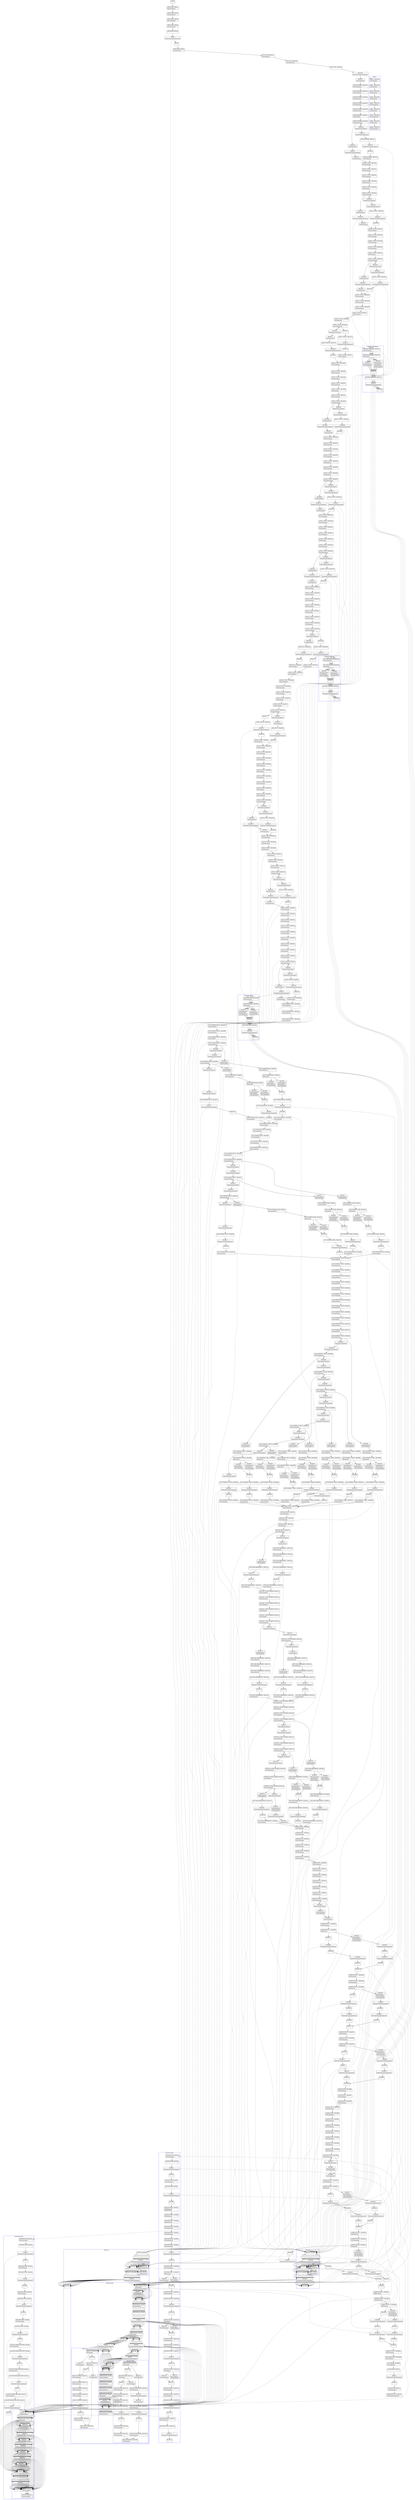 digraph Cfg {
compound=true;
node [
shape = "record"
]

edge [
arrowtail = "empty"
]
Block0 [
label = "{START|}"
]
Block1 [
label = "{OPEN-FILES. Block1|OpenStatement\l}"
]
Block2 [
label = "{OPEN-FILES. Block2|MoveStatement\l}"
]
Block3 [
label = "{OPEN-FILES. Block3|MoveStatement\l}"
]
Block4 [
label = "{OPEN-FILES. Block4|MoveStatement\l}"
]
Block5 [
label = "{OPEN-FILES. Block5|}"
]
Block6 [
label = "{Block6|PerformProcedureStatement\l}"
]
subgraph cluster_1{
color = blue;
label = "HEAD-ROUTINE";
Block51 [
label = "{HEAD-ROUTINE. Block51|MoveStatement\l}"
]
Block52 [
label = "{HEAD-ROUTINE. Block52|}"
]
Block53 [
label = "{Block53|PerformProcedureStatement\l}"
]
subgraph cluster_7{
color = blue;
label = "WRITE-LINE";
Block127 [
label = "{WRITE-LINE. Block127|AddStatement\l}"
]
Block128 [
label = "{WRITE-LINE. Block128|IfStatement\l}"
]
Block129 [
label = "{Block129|MoveStatement\lMoveStatement\lWriteStatement\lMoveStatement\l}"
]
Block130 [
label = "{Block130|PerformProcedureStatement\l}"
]
subgraph cluster_21{
color = blue;
label = "WRT-LN";
Block140 [
label = "{WRT-LN. Block140|WriteStatement\l}"
]
Block141 [
label = "{WRT-LN. Block141|MoveStatement\l}"
]
Block140 -> Block141

}
Block130 -> Block140 [style=dashed]

Block131 [
label = "{Block131|MoveStatement\l}"
]
Block132 [
label = "{Block132|PerformProcedureStatement\l}"
]
subgraph cluster_22{
color = blue;
label = "WRT-LN";
Block140 [
label = "{WRT-LN. Block140|WriteStatement\l}"
]
Block141 [
label = "{WRT-LN. Block141|MoveStatement\l}"
]
Block140 -> Block141

}
Block132 -> Block140 [style=dashed]

Block133 [
label = "{Block133|MoveStatement\l}"
]
Block134 [
label = "{Block134|PerformProcedureStatement\l}"
]
subgraph cluster_23{
color = blue;
label = "WRT-LN";
Block140 [
label = "{WRT-LN. Block140|WriteStatement\l}"
]
Block141 [
label = "{WRT-LN. Block141|MoveStatement\l}"
]
Block140 -> Block141

}
Block134 -> Block140 [style=dashed]

Block135 [
label = "{Block135|MoveStatement\lMoveStatement\l}"
]
Block136 [
label = "{Block136|}"
]
Block137 [
label = "{WRITE-LINE. Block137|}"
]
Block138 [
label = "{Block138|PerformProcedureStatement\l}"
]
subgraph cluster_24{
color = blue;
label = "WRT-LN";
Block140 [
label = "{WRT-LN. Block140|WriteStatement\l}"
]
Block141 [
label = "{WRT-LN. Block141|MoveStatement\l}"
]
Block140 -> Block141

}
Block138 -> Block140 [style=dashed]

Block139 [
label = "{Block139|}"
]
Block127 -> Block128
Block128 -> Block129
Block128 -> Block136
Block129 -> Block130
Block130 -> Block131
Block131 -> Block132
Block132 -> Block133
Block133 -> Block134
Block134 -> Block135
Block135 -> Block136
Block136 -> Block137
Block137 -> Block138
Block138 -> Block139

}
Block53 -> Block127 [style=dashed]

Block54 [
label = "{Block54|}"
]
Block55 [
label = "{HEAD-ROUTINE. Block55|MoveStatement\l}"
]
Block56 [
label = "{HEAD-ROUTINE. Block56|}"
]
Block57 [
label = "{Block57|PerformProcedureStatement\l}"
]
subgraph cluster_8{
color = blue;
label = "WRITE-LINE";
Block127 [
label = "{WRITE-LINE. Block127|AddStatement\l}"
]
Block128 [
label = "{WRITE-LINE. Block128|IfStatement\l}"
]
Block129 [
label = "{Block129|MoveStatement\lMoveStatement\lWriteStatement\lMoveStatement\l}"
]
Block130 [
label = "{Block130|PerformProcedureStatement\l}"
]
Block130 -> Block140 [style=dashed]

Block131 [
label = "{Block131|MoveStatement\l}"
]
Block132 [
label = "{Block132|PerformProcedureStatement\l}"
]
Block132 -> Block140 [style=dashed]

Block133 [
label = "{Block133|MoveStatement\l}"
]
Block134 [
label = "{Block134|PerformProcedureStatement\l}"
]
Block134 -> Block140 [style=dashed]

Block135 [
label = "{Block135|MoveStatement\lMoveStatement\l}"
]
Block136 [
label = "{Block136|}"
]
Block137 [
label = "{WRITE-LINE. Block137|}"
]
Block138 [
label = "{Block138|PerformProcedureStatement\l}"
]
Block138 -> Block140 [style=dashed]

Block139 [
label = "{Block139|}"
]
Block127 -> Block128
Block128 -> Block129
Block128 -> Block136
Block129 -> Block130
Block130 -> Block131
Block131 -> Block132
Block132 -> Block133
Block133 -> Block134
Block134 -> Block135
Block135 -> Block136
Block136 -> Block137
Block137 -> Block138
Block138 -> Block139

}
Block57 -> Block127 [style=dashed]

Block58 [
label = "{Block58|}"
]
Block59 [
label = "{HEAD-ROUTINE. Block59|MoveStatement\l}"
]
Block60 [
label = "{HEAD-ROUTINE. Block60|}"
]
Block61 [
label = "{Block61|PerformProcedureStatement\l}"
]
subgraph cluster_9{
color = blue;
label = "WRITE-LINE";
Block127 [
label = "{WRITE-LINE. Block127|AddStatement\l}"
]
Block128 [
label = "{WRITE-LINE. Block128|IfStatement\l}"
]
Block129 [
label = "{Block129|MoveStatement\lMoveStatement\lWriteStatement\lMoveStatement\l}"
]
Block130 [
label = "{Block130|PerformProcedureStatement\l}"
]
Block130 -> Block140 [style=dashed]

Block131 [
label = "{Block131|MoveStatement\l}"
]
Block132 [
label = "{Block132|PerformProcedureStatement\l}"
]
Block132 -> Block140 [style=dashed]

Block133 [
label = "{Block133|MoveStatement\l}"
]
Block134 [
label = "{Block134|PerformProcedureStatement\l}"
]
Block134 -> Block140 [style=dashed]

Block135 [
label = "{Block135|MoveStatement\lMoveStatement\l}"
]
Block136 [
label = "{Block136|}"
]
Block137 [
label = "{WRITE-LINE. Block137|}"
]
Block138 [
label = "{Block138|PerformProcedureStatement\l}"
]
Block138 -> Block140 [style=dashed]

Block139 [
label = "{Block139|}"
]
Block127 -> Block128
Block128 -> Block129
Block128 -> Block136
Block129 -> Block130
Block130 -> Block131
Block131 -> Block132
Block132 -> Block133
Block133 -> Block134
Block134 -> Block135
Block135 -> Block136
Block136 -> Block137
Block137 -> Block138
Block138 -> Block139

}
Block61 -> Block127 [style=dashed]

Block62 [
label = "{Block62|}"
]
Block63 [
label = "{HEAD-ROUTINE. Block63|MoveStatement\l}"
]
Block64 [
label = "{HEAD-ROUTINE. Block64|}"
]
Block65 [
label = "{Block65|PerformProcedureStatement\l}"
]
subgraph cluster_10{
color = blue;
label = "WRITE-LINE";
Block127 [
label = "{WRITE-LINE. Block127|AddStatement\l}"
]
Block128 [
label = "{WRITE-LINE. Block128|IfStatement\l}"
]
Block129 [
label = "{Block129|MoveStatement\lMoveStatement\lWriteStatement\lMoveStatement\l}"
]
Block130 [
label = "{Block130|PerformProcedureStatement\l}"
]
Block130 -> Block140 [style=dashed]

Block131 [
label = "{Block131|MoveStatement\l}"
]
Block132 [
label = "{Block132|PerformProcedureStatement\l}"
]
Block132 -> Block140 [style=dashed]

Block133 [
label = "{Block133|MoveStatement\l}"
]
Block134 [
label = "{Block134|PerformProcedureStatement\l}"
]
Block134 -> Block140 [style=dashed]

Block135 [
label = "{Block135|MoveStatement\lMoveStatement\l}"
]
Block136 [
label = "{Block136|}"
]
Block137 [
label = "{WRITE-LINE. Block137|}"
]
Block138 [
label = "{Block138|PerformProcedureStatement\l}"
]
Block138 -> Block140 [style=dashed]

Block139 [
label = "{Block139|}"
]
Block127 -> Block128
Block128 -> Block129
Block128 -> Block136
Block129 -> Block130
Block130 -> Block131
Block131 -> Block132
Block132 -> Block133
Block133 -> Block134
Block134 -> Block135
Block135 -> Block136
Block136 -> Block137
Block137 -> Block138
Block138 -> Block139

}
Block65 -> Block127 [style=dashed]

Block66 [
label = "{Block66|}"
]
Block67 [
label = "{COLUMN-NAMES-ROUTINE. Block67|MoveStatement\l}"
]
Block68 [
label = "{COLUMN-NAMES-ROUTINE. Block68|}"
]
Block69 [
label = "{Block69|PerformProcedureStatement\l}"
]
subgraph cluster_11{
color = blue;
label = "WRITE-LINE";
Block127 [
label = "{WRITE-LINE. Block127|AddStatement\l}"
]
Block128 [
label = "{WRITE-LINE. Block128|IfStatement\l}"
]
Block129 [
label = "{Block129|MoveStatement\lMoveStatement\lWriteStatement\lMoveStatement\l}"
]
Block130 [
label = "{Block130|PerformProcedureStatement\l}"
]
Block130 -> Block140 [style=dashed]

Block131 [
label = "{Block131|MoveStatement\l}"
]
Block132 [
label = "{Block132|PerformProcedureStatement\l}"
]
Block132 -> Block140 [style=dashed]

Block133 [
label = "{Block133|MoveStatement\l}"
]
Block134 [
label = "{Block134|PerformProcedureStatement\l}"
]
Block134 -> Block140 [style=dashed]

Block135 [
label = "{Block135|MoveStatement\lMoveStatement\l}"
]
Block136 [
label = "{Block136|}"
]
Block137 [
label = "{WRITE-LINE. Block137|}"
]
Block138 [
label = "{Block138|PerformProcedureStatement\l}"
]
Block138 -> Block140 [style=dashed]

Block139 [
label = "{Block139|}"
]
Block127 -> Block128
Block128 -> Block129
Block128 -> Block136
Block129 -> Block130
Block130 -> Block131
Block131 -> Block132
Block132 -> Block133
Block133 -> Block134
Block134 -> Block135
Block135 -> Block136
Block136 -> Block137
Block137 -> Block138
Block138 -> Block139

}
Block69 -> Block127 [style=dashed]

Block70 [
label = "{Block70|}"
]
Block71 [
label = "{COLUMN-NAMES-ROUTINE. Block71|MoveStatement\l}"
]
Block72 [
label = "{COLUMN-NAMES-ROUTINE. Block72|}"
]
Block73 [
label = "{Block73|PerformProcedureStatement\l}"
]
subgraph cluster_12{
color = blue;
label = "WRITE-LINE";
Block127 [
label = "{WRITE-LINE. Block127|AddStatement\l}"
]
Block128 [
label = "{WRITE-LINE. Block128|IfStatement\l}"
]
Block129 [
label = "{Block129|MoveStatement\lMoveStatement\lWriteStatement\lMoveStatement\l}"
]
Block130 [
label = "{Block130|PerformProcedureStatement\l}"
]
Block130 -> Block140 [style=dashed]

Block131 [
label = "{Block131|MoveStatement\l}"
]
Block132 [
label = "{Block132|PerformProcedureStatement\l}"
]
Block132 -> Block140 [style=dashed]

Block133 [
label = "{Block133|MoveStatement\l}"
]
Block134 [
label = "{Block134|PerformProcedureStatement\l}"
]
Block134 -> Block140 [style=dashed]

Block135 [
label = "{Block135|MoveStatement\lMoveStatement\l}"
]
Block136 [
label = "{Block136|}"
]
Block137 [
label = "{WRITE-LINE. Block137|}"
]
Block138 [
label = "{Block138|PerformProcedureStatement\l}"
]
Block138 -> Block140 [style=dashed]

Block139 [
label = "{Block139|}"
]
Block127 -> Block128
Block128 -> Block129
Block128 -> Block136
Block129 -> Block130
Block130 -> Block131
Block131 -> Block132
Block132 -> Block133
Block133 -> Block134
Block134 -> Block135
Block135 -> Block136
Block136 -> Block137
Block137 -> Block138
Block138 -> Block139

}
Block73 -> Block127 [style=dashed]

Block74 [
label = "{Block74|}"
]
Block75 [
label = "{COLUMN-NAMES-ROUTINE. Block75|MoveStatement\l}"
]
Block76 [
label = "{COLUMN-NAMES-ROUTINE. Block76|}"
]
Block77 [
label = "{Block77|PerformProcedureStatement\l}"
]
subgraph cluster_13{
color = blue;
label = "WRITE-LINE";
Block127 [
label = "{WRITE-LINE. Block127|AddStatement\l}"
]
Block128 [
label = "{WRITE-LINE. Block128|IfStatement\l}"
]
Block129 [
label = "{Block129|MoveStatement\lMoveStatement\lWriteStatement\lMoveStatement\l}"
]
Block130 [
label = "{Block130|PerformProcedureStatement\l}"
]
Block130 -> Block140 [style=dashed]

Block131 [
label = "{Block131|MoveStatement\l}"
]
Block132 [
label = "{Block132|PerformProcedureStatement\l}"
]
Block132 -> Block140 [style=dashed]

Block133 [
label = "{Block133|MoveStatement\l}"
]
Block134 [
label = "{Block134|PerformProcedureStatement\l}"
]
Block134 -> Block140 [style=dashed]

Block135 [
label = "{Block135|MoveStatement\lMoveStatement\l}"
]
Block136 [
label = "{Block136|}"
]
Block137 [
label = "{WRITE-LINE. Block137|}"
]
Block138 [
label = "{Block138|PerformProcedureStatement\l}"
]
Block138 -> Block140 [style=dashed]

Block139 [
label = "{Block139|}"
]
Block127 -> Block128
Block128 -> Block129
Block128 -> Block136
Block129 -> Block130
Block130 -> Block131
Block131 -> Block132
Block132 -> Block133
Block133 -> Block134
Block134 -> Block135
Block135 -> Block136
Block136 -> Block137
Block137 -> Block138
Block138 -> Block139

}
Block77 -> Block127 [style=dashed]

Block78 [
label = "{Block78|}"
]
Block51 -> Block52
Block52 -> Block53
Block53 -> Block54
Block54 -> Block55
Block55 -> Block56
Block56 -> Block57
Block57 -> Block58
Block58 -> Block59
Block59 -> Block60
Block60 -> Block61
Block61 -> Block62
Block62 -> Block63
Block63 -> Block64
Block64 -> Block65
Block65 -> Block66
Block66 -> Block67
Block67 -> Block68
Block68 -> Block69
Block69 -> Block70
Block70 -> Block71
Block71 -> Block72
Block72 -> Block73
Block73 -> Block74
Block74 -> Block75
Block75 -> Block76
Block76 -> Block77
Block77 -> Block78

}
Block6 -> Block51 [style=dashed]

Block7 [
label = "{Block7|}"
]
Block8 [
label = "{OPEN-FILES. Block8|GotoStatement\l}"
]
Block187 [
label = "{CCVS1-EXIT. Block187|ExitStatement\l}"
]
Block188 [
label = "{TH-01-001. Block188|MoveStatement\l}"
]
Block189 [
label = "{TH-01-001. Block189|}"
]
Block190 [
label = "{Block190|PerformProcedureStatement\l}"
]
subgraph cluster_30{
color = blue;
label = "PARA-1";
Block193 [
label = "{PARA-1. Block193|SetStatement\l}"
]
Block194 [
label = "{PARA-1. Block194|SetStatement\l}"
]
Block195 [
label = "{PARA-1. Block195|SetStatement\l}"
]
Block196 [
label = "{PARA-1. Block196|SetStatement\l}"
]
Block197 [
label = "{PARA-1. Block197|MoveStatement\l}"
]
Block198 [
label = "{PARA-1. Block198|SetStatement\l}"
]
Block199 [
label = "{PARA-1. Block199|MoveStatement\l}"
]
Block200 [
label = "{PARA-1. Block200|SetStatement\l}"
]
Block201 [
label = "{PARA-1. Block201|MoveStatement\l}"
]
Block193 -> Block194
Block194 -> Block195
Block195 -> Block196
Block196 -> Block197
Block197 -> Block198
Block198 -> Block199
Block199 -> Block200
Block200 -> Block201

}
Block190 -> Block193 [style=dashed]

Block191 [
label = "{Block191|GotoStatement\l}"
]
Block202 [
label = "{CHECK-ENTRIES. Block202|MoveStatement\l}"
]
Block203 [
label = "{CHECK-ENTRIES. Block203|MoveStatement\l}"
]
Block204 [
label = "{CHECK-ENTRIES. Block204|MoveStatement\l}"
]
Block205 [
label = "{CHECK-ENTRIES. Block205|MoveStatement\l}"
]
Block206 [
label = "{CHECK-ENTRIES. Block206|MoveStatement\l}"
]
Block207 [
label = "{CHECK-ENTRIES. Block207|SetStatement\l}"
]
Block208 [
label = "{CHECK-ENTRIES. Block208|SearchStatement\l}"
]
Block209 [
label = "{Block209|WhenSearchCondition\l}"
]
Block214 [
label = "{Block214|NextSentenceStatement\l}"
]
Block217 [
label = "{CHECK-ENTRIES. Block217|}"
]
Block218 [
label = "{Block218|PerformProcedureStatement\l}"
]
subgraph cluster_32{
color = blue;
label = "PASS-TH";
Block953 [
label = "{PASS-TH. Block953|}"
]
Block954 [
label = "{Block954|PerformProcedureStatement\l}"
]
subgraph cluster_112{
color = blue;
label = "PASS";
Block20 [
label = "{PASS. Block20|MoveStatement\l}"
]
Block21 [
label = "{PASS. Block21|AddStatement\l}"
]
Block20 -> Block21

}
Block954 -> Block20 [style=dashed]

Block955 [
label = "{Block955|}"
]
Block956 [
label = "{PASS-TH. Block956|}"
]
Block957 [
label = "{Block957|PerformProcedureStatement\l}"
]
subgraph cluster_113{
color = blue;
label = "PRINT-DETAIL";
Block27 [
label = "{PRINT-DETAIL. Block27|IfStatement\l}"
]
Block28 [
label = "{Block28|MoveStatement\lMoveStatement\l}"
]
Block29 [
label = "{Block29|}"
]
Block30 [
label = "{PRINT-DETAIL. Block30|MoveStatement\l}"
]
Block31 [
label = "{PRINT-DETAIL. Block31|}"
]
Block32 [
label = "{Block32|PerformProcedureStatement\l}"
]
subgraph cluster_3{
color = blue;
label = "WRITE-LINE";
Block127 [
label = "{WRITE-LINE. Block127|AddStatement\l}"
]
Block128 [
label = "{WRITE-LINE. Block128|IfStatement\l}"
]
Block129 [
label = "{Block129|MoveStatement\lMoveStatement\lWriteStatement\lMoveStatement\l}"
]
Block130 [
label = "{Block130|PerformProcedureStatement\l}"
]
Block130 -> Block140 [style=dashed]

Block131 [
label = "{Block131|MoveStatement\l}"
]
Block132 [
label = "{Block132|PerformProcedureStatement\l}"
]
Block132 -> Block140 [style=dashed]

Block133 [
label = "{Block133|MoveStatement\l}"
]
Block134 [
label = "{Block134|PerformProcedureStatement\l}"
]
Block134 -> Block140 [style=dashed]

Block135 [
label = "{Block135|MoveStatement\lMoveStatement\l}"
]
Block136 [
label = "{Block136|}"
]
Block137 [
label = "{WRITE-LINE. Block137|}"
]
Block138 [
label = "{Block138|PerformProcedureStatement\l}"
]
Block138 -> Block140 [style=dashed]

Block139 [
label = "{Block139|}"
]
Block127 -> Block128
Block128 -> Block129
Block128 -> Block136
Block129 -> Block130
Block130 -> Block131
Block131 -> Block132
Block132 -> Block133
Block133 -> Block134
Block134 -> Block135
Block135 -> Block136
Block136 -> Block137
Block137 -> Block138
Block138 -> Block139

}
Block32 -> Block127 [style=dashed]

Block33 [
label = "{Block33|}"
]
Block34 [
label = "{PRINT-DETAIL. Block34|IfStatement\l}"
]
Block35 [
label = "{Block35|}"
]
Block36 [
label = "{Block36|PerformProcedureStatement\l}"
]
subgraph cluster_4{
color = blue;
label = "WRITE-LINE";
Block127 [
label = "{WRITE-LINE. Block127|AddStatement\l}"
]
Block128 [
label = "{WRITE-LINE. Block128|IfStatement\l}"
]
Block129 [
label = "{Block129|MoveStatement\lMoveStatement\lWriteStatement\lMoveStatement\l}"
]
Block130 [
label = "{Block130|PerformProcedureStatement\l}"
]
Block130 -> Block140 [style=dashed]

Block131 [
label = "{Block131|MoveStatement\l}"
]
Block132 [
label = "{Block132|PerformProcedureStatement\l}"
]
Block132 -> Block140 [style=dashed]

Block133 [
label = "{Block133|MoveStatement\l}"
]
Block134 [
label = "{Block134|PerformProcedureStatement\l}"
]
Block134 -> Block140 [style=dashed]

Block135 [
label = "{Block135|MoveStatement\lMoveStatement\l}"
]
Block136 [
label = "{Block136|}"
]
Block137 [
label = "{WRITE-LINE. Block137|}"
]
Block138 [
label = "{Block138|PerformProcedureStatement\l}"
]
Block138 -> Block140 [style=dashed]

Block139 [
label = "{Block139|}"
]
Block127 -> Block128
Block128 -> Block129
Block128 -> Block136
Block129 -> Block130
Block130 -> Block131
Block131 -> Block132
Block132 -> Block133
Block133 -> Block134
Block134 -> Block135
Block135 -> Block136
Block136 -> Block137
Block137 -> Block138
Block138 -> Block139

}
Block36 -> Block127 [style=dashed]

Block37 [
label = "{Block37|}"
]
Block38 [
label = "{Block38|PerformProcedureStatement\l}"
]
subgraph cluster_5{
color = blue;
label = "FAIL-ROUTINE";
Block145 [
label = "{FAIL-ROUTINE. Block145|IfStatement\l}"
]
Block146 [
label = "{Block146|GotoStatement\l}"
]
Block162 [
label = "{FAIL-ROUTINE-WRITE. Block162|MoveStatement\l}"
]
Block163 [
label = "{Block163|PerformProcedureStatement\l}"
]
subgraph cluster_27{
color = blue;
label = "WRITE-LINE";
Block127 [
label = "{WRITE-LINE. Block127|AddStatement\l}"
]
Block128 [
label = "{WRITE-LINE. Block128|IfStatement\l}"
]
Block129 [
label = "{Block129|MoveStatement\lMoveStatement\lWriteStatement\lMoveStatement\l}"
]
Block130 [
label = "{Block130|PerformProcedureStatement\l}"
]
Block130 -> Block140 [style=dashed]

Block131 [
label = "{Block131|MoveStatement\l}"
]
Block132 [
label = "{Block132|PerformProcedureStatement\l}"
]
Block132 -> Block140 [style=dashed]

Block133 [
label = "{Block133|MoveStatement\l}"
]
Block134 [
label = "{Block134|PerformProcedureStatement\l}"
]
Block134 -> Block140 [style=dashed]

Block135 [
label = "{Block135|MoveStatement\lMoveStatement\l}"
]
Block136 [
label = "{Block136|}"
]
Block137 [
label = "{WRITE-LINE. Block137|}"
]
Block138 [
label = "{Block138|PerformProcedureStatement\l}"
]
Block138 -> Block140 [style=dashed]

Block139 [
label = "{Block139|}"
]
Block127 -> Block128
Block128 -> Block129
Block128 -> Block136
Block129 -> Block130
Block130 -> Block131
Block131 -> Block132
Block132 -> Block133
Block133 -> Block134
Block134 -> Block135
Block135 -> Block136
Block136 -> Block137
Block137 -> Block138
Block138 -> Block139

}
Block163 -> Block127 [style=dashed]

Block164 [
label = "{Block164|MoveStatement\l}"
]
Block165 [
label = "{FAIL-ROUTINE-WRITE. Block165|MoveStatement\l}"
]
Block166 [
label = "{Block166|PerformProcedureStatement\l}"
]
subgraph cluster_28{
color = blue;
label = "WRITE-LINE";
Block127 [
label = "{WRITE-LINE. Block127|AddStatement\l}"
]
Block128 [
label = "{WRITE-LINE. Block128|IfStatement\l}"
]
Block129 [
label = "{Block129|MoveStatement\lMoveStatement\lWriteStatement\lMoveStatement\l}"
]
Block130 [
label = "{Block130|PerformProcedureStatement\l}"
]
Block130 -> Block140 [style=dashed]

Block131 [
label = "{Block131|MoveStatement\l}"
]
Block132 [
label = "{Block132|PerformProcedureStatement\l}"
]
Block132 -> Block140 [style=dashed]

Block133 [
label = "{Block133|MoveStatement\l}"
]
Block134 [
label = "{Block134|PerformProcedureStatement\l}"
]
Block134 -> Block140 [style=dashed]

Block135 [
label = "{Block135|MoveStatement\lMoveStatement\l}"
]
Block136 [
label = "{Block136|}"
]
Block137 [
label = "{WRITE-LINE. Block137|}"
]
Block138 [
label = "{Block138|PerformProcedureStatement\l}"
]
Block138 -> Block140 [style=dashed]

Block139 [
label = "{Block139|}"
]
Block127 -> Block128
Block128 -> Block129
Block128 -> Block136
Block129 -> Block130
Block130 -> Block131
Block131 -> Block132
Block132 -> Block133
Block133 -> Block134
Block134 -> Block135
Block135 -> Block136
Block136 -> Block137
Block137 -> Block138
Block138 -> Block139

}
Block166 -> Block127 [style=dashed]

Block167 [
label = "{Block167|}"
]
Block168 [
label = "{FAIL-ROUTINE-WRITE. Block168|MoveStatement\l}"
]
Block169 [
label = "{FAIL-ROUTINE-EX. Block169|ExitStatement\l}"
]
Block148 [
label = "{Block148|}"
]
Block149 [
label = "{FAIL-ROUTINE. Block149|IfStatement\l}"
]
Block150 [
label = "{Block150|GotoStatement\l}"
]
Block152 [
label = "{Block152|}"
]
Block153 [
label = "{FAIL-ROUTINE. Block153|MoveStatement\l}"
]
Block154 [
label = "{FAIL-ROUTINE. Block154|MoveStatement\l}"
]
Block155 [
label = "{FAIL-ROUTINE. Block155|MoveStatement\l}"
]
Block156 [
label = "{FAIL-ROUTINE. Block156|}"
]
Block157 [
label = "{Block157|PerformProcedureStatement\l}"
]
subgraph cluster_26{
color = blue;
label = "WRITE-LINE";
Block127 [
label = "{WRITE-LINE. Block127|AddStatement\l}"
]
Block128 [
label = "{WRITE-LINE. Block128|IfStatement\l}"
]
Block129 [
label = "{Block129|MoveStatement\lMoveStatement\lWriteStatement\lMoveStatement\l}"
]
Block130 [
label = "{Block130|PerformProcedureStatement\l}"
]
Block130 -> Block140 [style=dashed]

Block131 [
label = "{Block131|MoveStatement\l}"
]
Block132 [
label = "{Block132|PerformProcedureStatement\l}"
]
Block132 -> Block140 [style=dashed]

Block133 [
label = "{Block133|MoveStatement\l}"
]
Block134 [
label = "{Block134|PerformProcedureStatement\l}"
]
Block134 -> Block140 [style=dashed]

Block135 [
label = "{Block135|MoveStatement\lMoveStatement\l}"
]
Block136 [
label = "{Block136|}"
]
Block137 [
label = "{WRITE-LINE. Block137|}"
]
Block138 [
label = "{Block138|PerformProcedureStatement\l}"
]
Block138 -> Block140 [style=dashed]

Block139 [
label = "{Block139|}"
]
Block127 -> Block128
Block128 -> Block129
Block128 -> Block136
Block129 -> Block130
Block130 -> Block131
Block131 -> Block132
Block132 -> Block133
Block133 -> Block134
Block134 -> Block135
Block135 -> Block136
Block136 -> Block137
Block137 -> Block138
Block138 -> Block139

}
Block157 -> Block127 [style=dashed]

Block158 [
label = "{Block158|}"
]
Block159 [
label = "{FAIL-ROUTINE. Block159|MoveStatement\l}"
]
Block160 [
label = "{FAIL-ROUTINE. Block160|GotoStatement\l}"
]
Block145 -> Block146
Block145 -> Block148
Block146 -> Block162
Block162 -> Block163
Block163 -> Block164
Block164 -> Block165
Block165 -> Block166
Block166 -> Block167
Block167 -> Block168
Block168 -> Block169
Block148 -> Block149
Block149 -> Block150
Block149 -> Block152
Block150 -> Block162
Block152 -> Block153
Block153 -> Block154
Block154 -> Block155
Block155 -> Block156
Block156 -> Block157
Block157 -> Block158
Block158 -> Block159
Block159 -> Block160
Block160 -> Block169

}
Block38 -> Block145 [style=dashed]

Block39 [
label = "{Block39|}"
]
Block43 [
label = "{Block43|}"
]
Block44 [
label = "{PRINT-DETAIL. Block44|MoveStatement\l}"
]
Block45 [
label = "{PRINT-DETAIL. Block45|MoveStatement\l}"
]
Block46 [
label = "{PRINT-DETAIL. Block46|MoveStatement\l}"
]
Block47 [
label = "{PRINT-DETAIL. Block47|IfStatement\l}"
]
Block48 [
label = "{Block48|MoveStatement\l}"
]
Block49 [
label = "{Block49|}"
]
Block50 [
label = "{PRINT-DETAIL. Block50|MoveStatement\l}"
]
Block40 [
label = "{Block40|ElseCondition\l}"
]
Block41 [
label = "{Block41|PerformProcedureStatement\l}"
]
subgraph cluster_6{
color = blue;
label = "BAIL-OUT";
Block170 [
label = "{BAIL-OUT. Block170|IfStatement\l}"
]
Block171 [
label = "{Block171|GotoStatement\l}"
]
Block178 [
label = "{BAIL-OUT-WRITE. Block178|MoveStatement\l}"
]
Block179 [
label = "{BAIL-OUT-WRITE. Block179|MoveStatement\l}"
]
Block180 [
label = "{BAIL-OUT-WRITE. Block180|MoveStatement\l}"
]
Block181 [
label = "{BAIL-OUT-WRITE. Block181|MoveStatement\l}"
]
Block182 [
label = "{BAIL-OUT-WRITE. Block182|}"
]
Block183 [
label = "{Block183|PerformProcedureStatement\l}"
]
subgraph cluster_29{
color = blue;
label = "WRITE-LINE";
Block127 [
label = "{WRITE-LINE. Block127|AddStatement\l}"
]
Block128 [
label = "{WRITE-LINE. Block128|IfStatement\l}"
]
Block129 [
label = "{Block129|MoveStatement\lMoveStatement\lWriteStatement\lMoveStatement\l}"
]
Block130 [
label = "{Block130|PerformProcedureStatement\l}"
]
Block130 -> Block140 [style=dashed]

Block131 [
label = "{Block131|MoveStatement\l}"
]
Block132 [
label = "{Block132|PerformProcedureStatement\l}"
]
Block132 -> Block140 [style=dashed]

Block133 [
label = "{Block133|MoveStatement\l}"
]
Block134 [
label = "{Block134|PerformProcedureStatement\l}"
]
Block134 -> Block140 [style=dashed]

Block135 [
label = "{Block135|MoveStatement\lMoveStatement\l}"
]
Block136 [
label = "{Block136|}"
]
Block137 [
label = "{WRITE-LINE. Block137|}"
]
Block138 [
label = "{Block138|PerformProcedureStatement\l}"
]
Block138 -> Block140 [style=dashed]

Block139 [
label = "{Block139|}"
]
Block127 -> Block128
Block128 -> Block129
Block128 -> Block136
Block129 -> Block130
Block130 -> Block131
Block131 -> Block132
Block132 -> Block133
Block133 -> Block134
Block134 -> Block135
Block135 -> Block136
Block136 -> Block137
Block137 -> Block138
Block138 -> Block139

}
Block183 -> Block127 [style=dashed]

Block184 [
label = "{Block184|}"
]
Block185 [
label = "{BAIL-OUT-WRITE. Block185|MoveStatement\l}"
]
Block186 [
label = "{BAIL-OUT-EX. Block186|ExitStatement\l}"
]
Block173 [
label = "{Block173|}"
]
Block174 [
label = "{BAIL-OUT. Block174|IfStatement\l}"
]
Block175 [
label = "{Block175|GotoStatement\l}"
]
Block177 [
label = "{Block177|}"
]
Block170 -> Block171
Block170 -> Block173
Block171 -> Block178
Block178 -> Block179
Block179 -> Block180
Block180 -> Block181
Block181 -> Block182
Block182 -> Block183
Block183 -> Block184
Block184 -> Block185
Block185 -> Block186
Block173 -> Block174
Block174 -> Block175
Block174 -> Block177
Block175 -> Block186
Block177 -> Block178

}
Block41 -> Block170 [style=dashed]

Block42 [
label = "{Block42|}"
]
Block27 -> Block28
Block27 -> Block29
Block28 -> Block29
Block29 -> Block30
Block30 -> Block31
Block31 -> Block32
Block32 -> Block33
Block33 -> Block34
Block34 -> Block35
Block34 -> Block40
Block35 -> Block36
Block36 -> Block37
Block37 -> Block38
Block38 -> Block39
Block39 -> Block43
Block43 -> Block44
Block44 -> Block45
Block45 -> Block46
Block46 -> Block47
Block47 -> Block48
Block47 -> Block49
Block48 -> Block49
Block49 -> Block50
Block40 -> Block41
Block41 -> Block42
Block42 -> Block43

}
Block957 -> Block27 [style=dashed]

Block958 [
label = "{Block958|}"
]
Block953 -> Block954
Block954 -> Block955
Block955 -> Block956
Block956 -> Block957
Block957 -> Block958

}
Block218 -> Block953 [style=dashed]

Block219 [
label = "{Block219|}"
]
Block220 [
label = "{CHECK-ENTRIES. Block220|GotoStatement\l}"
]
Block230 [
label = "{LEVEL-1-TEST-2. Block230|MoveStatement\l}"
]
Block231 [
label = "{LEVEL-1-TEST-2. Block231|MoveStatement\l}"
]
Block232 [
label = "{LEVEL-1-TEST-2. Block232|MoveStatement\l}"
]
Block233 [
label = "{LEVEL-1-TEST-2. Block233|MoveStatement\l}"
]
Block234 [
label = "{LEVEL-1-TEST-2. Block234|SetStatement\l}"
]
Block235 [
label = "{LEVEL-1-TEST-2. Block235|SearchStatement\l}"
]
Block236 [
label = "{Block236|WhenSearchCondition\l}"
]
Block241 [
label = "{Block241|NextSentenceStatement\l}"
]
Block244 [
label = "{LEVEL-1-TEST-2. Block244|}"
]
Block245 [
label = "{Block245|PerformProcedureStatement\l}"
]
subgraph cluster_35{
color = blue;
label = "PASS-TH";
Block953 [
label = "{PASS-TH. Block953|}"
]
Block954 [
label = "{Block954|PerformProcedureStatement\l}"
]
Block954 -> Block20 [style=dashed]

Block955 [
label = "{Block955|}"
]
Block956 [
label = "{PASS-TH. Block956|}"
]
Block957 [
label = "{Block957|PerformProcedureStatement\l}"
]
Block957 -> Block27 [style=dashed]

Block958 [
label = "{Block958|}"
]
Block953 -> Block954
Block954 -> Block955
Block955 -> Block956
Block956 -> Block957
Block957 -> Block958

}
Block245 -> Block953 [style=dashed]

Block246 [
label = "{Block246|}"
]
Block247 [
label = "{LEVEL-1-TEST-3. Block247|MoveStatement\l}"
]
Block248 [
label = "{LEVEL-1-TEST-3. Block248|MoveStatement\l}"
]
Block249 [
label = "{LEVEL-1-TEST-3. Block249|MoveStatement\l}"
]
Block250 [
label = "{LEVEL-1-TEST-3. Block250|MoveStatement\l}"
]
Block251 [
label = "{LEVEL-1-TEST-3. Block251|SetStatement\l}"
]
Block252 [
label = "{LEVEL-1-TEST-3. Block252|SearchStatement\l}"
]
Block253 [
label = "{Block253|WhenSearchCondition\l}"
]
Block258 [
label = "{Block258|NextSentenceStatement\l}"
]
Block261 [
label = "{LEVEL-1-TEST-3. Block261|}"
]
Block262 [
label = "{Block262|PerformProcedureStatement\l}"
]
subgraph cluster_37{
color = blue;
label = "PASS-TH";
Block953 [
label = "{PASS-TH. Block953|}"
]
Block954 [
label = "{Block954|PerformProcedureStatement\l}"
]
Block954 -> Block20 [style=dashed]

Block955 [
label = "{Block955|}"
]
Block956 [
label = "{PASS-TH. Block956|}"
]
Block957 [
label = "{Block957|PerformProcedureStatement\l}"
]
Block957 -> Block27 [style=dashed]

Block958 [
label = "{Block958|}"
]
Block953 -> Block954
Block954 -> Block955
Block955 -> Block956
Block956 -> Block957
Block957 -> Block958

}
Block262 -> Block953 [style=dashed]

Block263 [
label = "{Block263|}"
]
Block264 [
label = "{LEVEL-1-TEST-4. Block264|MoveStatement\l}"
]
Block265 [
label = "{LEVEL-1-TEST-4. Block265|MoveStatement\l}"
]
Block266 [
label = "{LEVEL-1-TEST-4. Block266|MoveStatement\l}"
]
Block267 [
label = "{LEVEL-1-TEST-4. Block267|MoveStatement\l}"
]
Block268 [
label = "{LEVEL-1-TEST-4. Block268|SetStatement\l}"
]
Block269 [
label = "{LEVEL-1-TEST-4. Block269|SearchStatement\l}"
]
Block270 [
label = "{Block270|WhenSearchCondition\l}"
]
Block271 [
label = "{Block271|GotoStatement\l}"
]
Block279 [
label = "{PASS-TH-TEST-4. Block279|}"
]
Block280 [
label = "{Block280|PerformProcedureStatement\l}"
]
subgraph cluster_39{
color = blue;
label = "PASS-TH";
Block953 [
label = "{PASS-TH. Block953|}"
]
Block954 [
label = "{Block954|PerformProcedureStatement\l}"
]
Block954 -> Block20 [style=dashed]

Block955 [
label = "{Block955|}"
]
Block956 [
label = "{PASS-TH. Block956|}"
]
Block957 [
label = "{Block957|PerformProcedureStatement\l}"
]
Block957 -> Block27 [style=dashed]

Block958 [
label = "{Block958|}"
]
Block953 -> Block954
Block954 -> Block955
Block955 -> Block956
Block956 -> Block957
Block957 -> Block958

}
Block280 -> Block953 [style=dashed]

Block281 [
label = "{Block281|}"
]
Block282 [
label = "{LEVEL-2-TEST-1. Block282|MoveStatement\l}"
]
Block283 [
label = "{LEVEL-2-TEST-1. Block283|MoveStatement\l}"
]
Block284 [
label = "{LEVEL-2-TEST-1. Block284|MoveStatement\l}"
]
Block285 [
label = "{LEVEL-2-TEST-1. Block285|MoveStatement\l}"
]
Block286 [
label = "{LEVEL-2-TEST-1. Block286|SetStatement\l}"
]
Block287 [
label = "{LEVEL-2-TEST-1. Block287|MoveStatement\l}"
]
Block288 [
label = "{LEVEL-2-TEST-1. Block288|SearchStatement\l}"
]
Block289 [
label = "{Block289|WhenSearchCondition\l}"
]
Block294 [
label = "{Block294|NextSentenceStatement\l}"
]
Block297 [
label = "{LEVEL-2-TEST-1. Block297|}"
]
Block298 [
label = "{Block298|PerformProcedureStatement\l}"
]
subgraph cluster_41{
color = blue;
label = "PASS-TH";
Block953 [
label = "{PASS-TH. Block953|}"
]
Block954 [
label = "{Block954|PerformProcedureStatement\l}"
]
Block954 -> Block20 [style=dashed]

Block955 [
label = "{Block955|}"
]
Block956 [
label = "{PASS-TH. Block956|}"
]
Block957 [
label = "{Block957|PerformProcedureStatement\l}"
]
Block957 -> Block27 [style=dashed]

Block958 [
label = "{Block958|}"
]
Block953 -> Block954
Block954 -> Block955
Block955 -> Block956
Block956 -> Block957
Block957 -> Block958

}
Block298 -> Block953 [style=dashed]

Block299 [
label = "{Block299|}"
]
Block300 [
label = "{LEVEL-2-TEST-2. Block300|MoveStatement\l}"
]
Block301 [
label = "{LEVEL-2-TEST-2. Block301|MoveStatement\l}"
]
Block302 [
label = "{LEVEL-2-TEST-2. Block302|MoveStatement\l}"
]
Block303 [
label = "{LEVEL-2-TEST-2. Block303|MoveStatement\l}"
]
Block304 [
label = "{LEVEL-2-TEST-2. Block304|SetStatement\l}"
]
Block305 [
label = "{LEVEL-2-TEST-2. Block305|MoveStatement\l}"
]
Block306 [
label = "{LEVEL-2-TEST-2. Block306|SetStatement\l}"
]
Block307 [
label = "{LEVEL-2-TEST-2. Block307|SearchStatement\l}"
]
Block308 [
label = "{Block308|WhenSearchCondition\l}"
]
Block313 [
label = "{Block313|NextSentenceStatement\l}"
]
Block316 [
label = "{LEVEL-2-TEST-2. Block316|}"
]
Block317 [
label = "{Block317|PerformProcedureStatement\l}"
]
subgraph cluster_43{
color = blue;
label = "PASS-TH";
Block953 [
label = "{PASS-TH. Block953|}"
]
Block954 [
label = "{Block954|PerformProcedureStatement\l}"
]
Block954 -> Block20 [style=dashed]

Block955 [
label = "{Block955|}"
]
Block956 [
label = "{PASS-TH. Block956|}"
]
Block957 [
label = "{Block957|PerformProcedureStatement\l}"
]
Block957 -> Block27 [style=dashed]

Block958 [
label = "{Block958|}"
]
Block953 -> Block954
Block954 -> Block955
Block955 -> Block956
Block956 -> Block957
Block957 -> Block958

}
Block317 -> Block953 [style=dashed]

Block318 [
label = "{Block318|}"
]
Block319 [
label = "{LEVEL-2-TEST-3. Block319|MoveStatement\l}"
]
Block320 [
label = "{LEVEL-2-TEST-3. Block320|MoveStatement\l}"
]
Block321 [
label = "{LEVEL-2-TEST-3. Block321|SetStatement\l}"
]
Block322 [
label = "{LEVEL-2-TEST-3. Block322|MoveStatement\l}"
]
Block323 [
label = "{LEVEL-2-TEST-3. Block323|SetStatement\l}"
]
Block324 [
label = "{LEVEL-2-TEST-3. Block324|MoveStatement\l}"
]
Block325 [
label = "{LEVEL-2-TEST-3. Block325|SearchStatement\l}"
]
Block326 [
label = "{Block326|WhenSearchCondition\l}"
]
Block331 [
label = "{Block331|NextSentenceStatement\l}"
]
Block334 [
label = "{LEVEL-2-TEST-3. Block334|}"
]
Block335 [
label = "{Block335|PerformProcedureStatement\l}"
]
subgraph cluster_45{
color = blue;
label = "PASS-TH";
Block953 [
label = "{PASS-TH. Block953|}"
]
Block954 [
label = "{Block954|PerformProcedureStatement\l}"
]
Block954 -> Block20 [style=dashed]

Block955 [
label = "{Block955|}"
]
Block956 [
label = "{PASS-TH. Block956|}"
]
Block957 [
label = "{Block957|PerformProcedureStatement\l}"
]
Block957 -> Block27 [style=dashed]

Block958 [
label = "{Block958|}"
]
Block953 -> Block954
Block954 -> Block955
Block955 -> Block956
Block956 -> Block957
Block957 -> Block958

}
Block335 -> Block953 [style=dashed]

Block336 [
label = "{Block336|}"
]
Block337 [
label = "{LEVEL-2-TEST-4. Block337|MoveStatement\l}"
]
Block338 [
label = "{LEVEL-2-TEST-4. Block338|MoveStatement\l}"
]
Block339 [
label = "{LEVEL-2-TEST-4. Block339|MoveStatement\l}"
]
Block340 [
label = "{LEVEL-2-TEST-4. Block340|MoveStatement\l}"
]
Block341 [
label = "{LEVEL-2-TEST-4. Block341|SetStatement\l}"
]
Block342 [
label = "{LEVEL-2-TEST-4. Block342|MoveStatement\l}"
]
Block343 [
label = "{LEVEL-2-TEST-4. Block343|SetStatement\l}"
]
Block344 [
label = "{LEVEL-2-TEST-4. Block344|SearchStatement\l}"
]
Block345 [
label = "{Block345|WhenSearchCondition\l}"
]
Block346 [
label = "{Block346|GotoStatement\l}"
]
Block354 [
label = "{PASS-TH-2-4. Block354|}"
]
Block355 [
label = "{Block355|PerformProcedureStatement\l}"
]
subgraph cluster_47{
color = blue;
label = "PASS-TH";
Block953 [
label = "{PASS-TH. Block953|}"
]
Block954 [
label = "{Block954|PerformProcedureStatement\l}"
]
Block954 -> Block20 [style=dashed]

Block955 [
label = "{Block955|}"
]
Block956 [
label = "{PASS-TH. Block956|}"
]
Block957 [
label = "{Block957|PerformProcedureStatement\l}"
]
Block957 -> Block27 [style=dashed]

Block958 [
label = "{Block958|}"
]
Block953 -> Block954
Block954 -> Block955
Block955 -> Block956
Block956 -> Block957
Block957 -> Block958

}
Block355 -> Block953 [style=dashed]

Block356 [
label = "{Block356|}"
]
Block357 [
label = "{PASS-TH-2-4. Block357|GotoStatement\l}"
]
Block367 [
label = "{LEVEL-3-TEST-1. Block367|MoveStatement\l}"
]
Block368 [
label = "{LEVEL-3-TEST-1. Block368|MoveStatement\l}"
]
Block369 [
label = "{LEVEL-3-TEST-1. Block369|MoveStatement\l}"
]
Block370 [
label = "{LEVEL-3-TEST-1. Block370|MoveStatement\l}"
]
Block371 [
label = "{LEVEL-3-TEST-1. Block371|SetStatement\l}"
]
Block372 [
label = "{LEVEL-3-TEST-1. Block372|MoveStatement\l}"
]
Block373 [
label = "{LEVEL-3-TEST-1. Block373|SearchStatement\l}"
]
Block374 [
label = "{Block374|WhenSearchCondition\l}"
]
Block375 [
label = "{Block375|GotoStatement\l}"
]
Block383 [
label = "{PASS-TH-3-1. Block383|}"
]
Block384 [
label = "{Block384|PerformProcedureStatement\l}"
]
subgraph cluster_50{
color = blue;
label = "PASS-TH";
Block953 [
label = "{PASS-TH. Block953|}"
]
Block954 [
label = "{Block954|PerformProcedureStatement\l}"
]
Block954 -> Block20 [style=dashed]

Block955 [
label = "{Block955|}"
]
Block956 [
label = "{PASS-TH. Block956|}"
]
Block957 [
label = "{Block957|PerformProcedureStatement\l}"
]
Block957 -> Block27 [style=dashed]

Block958 [
label = "{Block958|}"
]
Block953 -> Block954
Block954 -> Block955
Block955 -> Block956
Block956 -> Block957
Block957 -> Block958

}
Block384 -> Block953 [style=dashed]

Block385 [
label = "{Block385|}"
]
Block386 [
label = "{LEVEL-3-TEST-2. Block386|MoveStatement\l}"
]
Block387 [
label = "{LEVEL-3-TEST-2. Block387|MoveStatement\l}"
]
Block388 [
label = "{LEVEL-3-TEST-2. Block388|MoveStatement\l}"
]
Block389 [
label = "{LEVEL-3-TEST-2. Block389|MoveStatement\l}"
]
Block390 [
label = "{LEVEL-3-TEST-2. Block390|SetStatement\l}"
]
Block391 [
label = "{LEVEL-3-TEST-2. Block391|SetStatement\l}"
]
Block392 [
label = "{LEVEL-3-TEST-2. Block392|MoveStatement\l}"
]
Block393 [
label = "{LEVEL-3-TEST-2. Block393|SetStatement\l}"
]
Block394 [
label = "{LEVEL-3-TEST-2. Block394|MoveStatement\l}"
]
Block395 [
label = "{LEVEL-3-TEST-2. Block395|SearchStatement\l}"
]
Block396 [
label = "{Block396|WhenSearchCondition\l}"
]
Block401 [
label = "{Block401|NextSentenceStatement\l}"
]
Block404 [
label = "{LEVEL-3-TEST-2. Block404|}"
]
Block405 [
label = "{Block405|PerformProcedureStatement\l}"
]
subgraph cluster_52{
color = blue;
label = "PASS-TH";
Block953 [
label = "{PASS-TH. Block953|}"
]
Block954 [
label = "{Block954|PerformProcedureStatement\l}"
]
Block954 -> Block20 [style=dashed]

Block955 [
label = "{Block955|}"
]
Block956 [
label = "{PASS-TH. Block956|}"
]
Block957 [
label = "{Block957|PerformProcedureStatement\l}"
]
Block957 -> Block27 [style=dashed]

Block958 [
label = "{Block958|}"
]
Block953 -> Block954
Block954 -> Block955
Block955 -> Block956
Block956 -> Block957
Block957 -> Block958

}
Block405 -> Block953 [style=dashed]

Block406 [
label = "{Block406|}"
]
Block407 [
label = "{LEVEL-3-TEST-3. Block407|MoveStatement\l}"
]
Block408 [
label = "{LEVEL-3-TEST-3. Block408|MoveStatement\l}"
]
Block409 [
label = "{LEVEL-3-TEST-3. Block409|SetStatement\l}"
]
Block410 [
label = "{LEVEL-3-TEST-3. Block410|SetStatement\l}"
]
Block411 [
label = "{LEVEL-3-TEST-3. Block411|MoveStatement\l}"
]
Block412 [
label = "{LEVEL-3-TEST-3. Block412|MoveStatement\l}"
]
Block413 [
label = "{LEVEL-3-TEST-3. Block413|SearchStatement\l}"
]
Block414 [
label = "{Block414|WhenSearchCondition\l}"
]
Block419 [
label = "{Block419|NextSentenceStatement\l}"
]
Block422 [
label = "{LEVEL-3-TEST-3. Block422|}"
]
Block423 [
label = "{Block423|PerformProcedureStatement\l}"
]
subgraph cluster_54{
color = blue;
label = "PASS-TH";
Block953 [
label = "{PASS-TH. Block953|}"
]
Block954 [
label = "{Block954|PerformProcedureStatement\l}"
]
Block954 -> Block20 [style=dashed]

Block955 [
label = "{Block955|}"
]
Block956 [
label = "{PASS-TH. Block956|}"
]
Block957 [
label = "{Block957|PerformProcedureStatement\l}"
]
Block957 -> Block27 [style=dashed]

Block958 [
label = "{Block958|}"
]
Block953 -> Block954
Block954 -> Block955
Block955 -> Block956
Block956 -> Block957
Block957 -> Block958

}
Block423 -> Block953 [style=dashed]

Block424 [
label = "{Block424|}"
]
Block425 [
label = "{LEVEL-3-TEST-4. Block425|MoveStatement\l}"
]
Block426 [
label = "{LEVEL-3-TEST-4. Block426|MoveStatement\l}"
]
Block427 [
label = "{LEVEL-3-TEST-4. Block427|MoveStatement\l}"
]
Block428 [
label = "{LEVEL-3-TEST-4. Block428|MoveStatement\l}"
]
Block429 [
label = "{LEVEL-3-TEST-4. Block429|MoveStatement\l}"
]
Block430 [
label = "{LEVEL-3-TEST-4. Block430|SetStatement\l}"
]
Block431 [
label = "{LEVEL-3-TEST-4. Block431|SetStatement\l}"
]
Block432 [
label = "{LEVEL-3-TEST-4. Block432|SetStatement\l}"
]
Block433 [
label = "{LEVEL-3-TEST-4. Block433|MoveStatement\l}"
]
Block434 [
label = "{LEVEL-3-TEST-4. Block434|SearchStatement\l}"
]
Block435 [
label = "{Block435|WhenSearchCondition\l}"
]
Block440 [
label = "{Block440|NextSentenceStatement\l}"
]
Block443 [
label = "{LEVEL-3-TEST-4. Block443|}"
]
Block444 [
label = "{Block444|PerformProcedureStatement\l}"
]
subgraph cluster_56{
color = blue;
label = "PASS-TH";
Block953 [
label = "{PASS-TH. Block953|}"
]
Block954 [
label = "{Block954|PerformProcedureStatement\l}"
]
Block954 -> Block20 [style=dashed]

Block955 [
label = "{Block955|}"
]
Block956 [
label = "{PASS-TH. Block956|}"
]
Block957 [
label = "{Block957|PerformProcedureStatement\l}"
]
Block957 -> Block27 [style=dashed]

Block958 [
label = "{Block958|}"
]
Block953 -> Block954
Block954 -> Block955
Block955 -> Block956
Block956 -> Block957
Block957 -> Block958

}
Block444 -> Block953 [style=dashed]

Block445 [
label = "{Block445|}"
]
Block446 [
label = "{LEVEL-3-TEST-4. Block446|GotoStatement\l}"
]
Block456 [
label = "{MULT-SEARCH-TEST-1. Block456|MoveStatement\l}"
]
Block457 [
label = "{MULT-SEARCH-TEST-1. Block457|MoveStatement\l}"
]
Block458 [
label = "{MULT-SEARCH-TEST-1. Block458|MoveStatement\l}"
]
Block459 [
label = "{MULT-SEARCH-TEST-1. Block459|MoveStatement\l}"
]
Block460 [
label = "{MULT-SEARCH-TEST-1. Block460|MoveStatement\l}"
]
Block461 [
label = "{MULT-SEARCH-TEST-1. Block461|SetStatement\l}"
]
Block462 [
label = "{MULT-SEARCH-TEST-1. Block462|SearchStatement\l}"
]
Block463 [
label = "{Block463|WhenSearchCondition\l}"
]
Block466 [
label = "{Block466|NextSentenceStatement\l}"
]
Block469 [
label = "{MULT-SEARCH-TEST-1. Block469|SearchStatement\l}"
]
Block470 [
label = "{Block470|WhenSearchCondition\l}"
]
Block473 [
label = "{Block473|NextSentenceStatement\l}"
]
Block476 [
label = "{MULT-SEARCH-TEST-1. Block476|}"
]
Block477 [
label = "{Block477|PerformProcedureStatement\l}"
]
subgraph cluster_58{
color = blue;
label = "PASS-TH";
Block953 [
label = "{PASS-TH. Block953|}"
]
Block954 [
label = "{Block954|PerformProcedureStatement\l}"
]
Block954 -> Block20 [style=dashed]

Block955 [
label = "{Block955|}"
]
Block956 [
label = "{PASS-TH. Block956|}"
]
Block957 [
label = "{Block957|PerformProcedureStatement\l}"
]
Block957 -> Block27 [style=dashed]

Block958 [
label = "{Block958|}"
]
Block953 -> Block954
Block954 -> Block955
Block955 -> Block956
Block956 -> Block957
Block957 -> Block958

}
Block477 -> Block953 [style=dashed]

Block478 [
label = "{Block478|}"
]
Block479 [
label = "{MULT-SEARCH-TEST-1. Block479|GotoStatement\l}"
]
Block499 [
label = "{MULT-SEARCH-TEST-2. Block499|MoveStatement\l}"
]
Block500 [
label = "{MULT-SEARCH-TEST-2. Block500|MoveStatement\l}"
]
Block501 [
label = "{MULT-SEARCH-TEST-2. Block501|MoveStatement\l}"
]
Block502 [
label = "{MULT-SEARCH-TEST-2. Block502|MoveStatement\l}"
]
Block503 [
label = "{MULT-SEARCH-TEST-2. Block503|MoveStatement\l}"
]
Block504 [
label = "{MULT-SEARCH-TEST-2. Block504|SetStatement\l}"
]
Block505 [
label = "{MULT-SEARCH-TEST-2. Block505|SearchStatement\l}"
]
Block506 [
label = "{Block506|WhenSearchCondition\l}"
]
Block509 [
label = "{Block509|NextSentenceStatement\l}"
]
Block512 [
label = "{MULT-SEARCH-TEST-2. Block512|SearchStatement\l}"
]
Block513 [
label = "{Block513|WhenSearchCondition\l}"
]
Block516 [
label = "{Block516|NextSentenceStatement\l}"
]
Block519 [
label = "{MULT-SEARCH-TEST-2. Block519|SearchStatement\l}"
]
Block520 [
label = "{Block520|WhenSearchCondition\l}"
]
Block523 [
label = "{Block523|NextSentenceStatement\l}"
]
Block526 [
label = "{MULT-SEARCH-TEST-2. Block526|}"
]
Block527 [
label = "{Block527|PerformProcedureStatement\l}"
]
subgraph cluster_61{
color = blue;
label = "PASS-TH";
Block953 [
label = "{PASS-TH. Block953|}"
]
Block954 [
label = "{Block954|PerformProcedureStatement\l}"
]
Block954 -> Block20 [style=dashed]

Block955 [
label = "{Block955|}"
]
Block956 [
label = "{PASS-TH. Block956|}"
]
Block957 [
label = "{Block957|PerformProcedureStatement\l}"
]
Block957 -> Block27 [style=dashed]

Block958 [
label = "{Block958|}"
]
Block953 -> Block954
Block954 -> Block955
Block955 -> Block956
Block956 -> Block957
Block957 -> Block958

}
Block527 -> Block953 [style=dashed]

Block528 [
label = "{Block528|}"
]
Block529 [
label = "{MULT-SEARCH-TEST-2. Block529|GotoStatement\l}"
]
Block559 [
label = "{MULT-SEARCH-7-INIT-3. Block559|MoveStatement\l}"
]
Block560 [
label = "{MULT-SEARCH-7-INIT-3. Block560|MoveStatement\l}"
]
Block561 [
label = "{MULT-SEARCH-7-INIT-3. Block561|MoveStatement\l}"
]
Block562 [
label = "{MULT-SEARCH-7-INIT-3. Block562|MoveStatement\l}"
]
Block563 [
label = "{MULT-SEARCH-7-INIT-3. Block563|MoveStatement\l}"
]
Block564 [
label = "{MULT-SEARCH-7-INIT-3. Block564|MoveStatement\l}"
]
Block565 [
label = "{MULT-SEARCH-7-INIT-3. Block565|MoveStatement\l}"
]
Block566 [
label = "{MULT-SEARCH-7-INIT-3. Block566|MoveStatement\l}"
]
Block567 [
label = "{MULT-SEARCH-7-INIT-3. Block567|MoveStatement\l}"
]
Block568 [
label = "{MULT-SEARCH-7-INIT-3. Block568|MoveStatement\l}"
]
Block569 [
label = "{MULT-SEARCH-7-INIT-3. Block569|SetStatement\l}"
]
Block570 [
label = "{MULT-SEARCH-7-INIT-3. Block570|MoveStatement\l}"
]
Block571 [
label = "{MULT-SEARCH-7-INIT-3. Block571|GotoStatement\l}"
]
Block581 [
label = "{MULT-SEARCH-7-TEST-3. Block581|SearchStatement\l}"
]
Block582 [
label = "{Block582|WhenSearchCondition\l}"
]
Block585 [
label = "{Block585|NextSentenceStatement\l}"
]
Block588 [
label = "{MULT-SEARCH-7-TEST-3. Block588|SearchStatement\l}"
]
Block589 [
label = "{Block589|WhenSearchCondition\l}"
]
Block592 [
label = "{Block592|NextSentenceStatement\l}"
]
Block595 [
label = "{MULT-SEARCH-7-TEST-3. Block595|SearchStatement\l}"
]
Block596 [
label = "{Block596|WhenSearchCondition\l}"
]
Block599 [
label = "{Block599|NextSentenceStatement\l}"
]
Block602 [
label = "{MULT-SEARCH-7-TEST-3. Block602|SearchStatement\l}"
]
Block603 [
label = "{Block603|WhenSearchCondition\l}"
]
Block606 [
label = "{Block606|NextSentenceStatement\l}"
]
Block609 [
label = "{MULT-SEARCH-7-TEST-3. Block609|SearchStatement\l}"
]
Block610 [
label = "{Block610|WhenSearchCondition\l}"
]
Block613 [
label = "{Block613|NextSentenceStatement\l}"
]
Block616 [
label = "{MULT-SEARCH-7-TEST-3. Block616|SearchStatement\l}"
]
Block617 [
label = "{Block617|WhenSearchCondition\l}"
]
Block620 [
label = "{Block620|NextSentenceStatement\l}"
]
Block623 [
label = "{MULT-SEARCH-7-TEST-3. Block623|SearchStatement\l}"
]
Block624 [
label = "{Block624|WhenSearchCondition\l}"
]
Block627 [
label = "{Block627|NextSentenceStatement\l}"
]
Block630 [
label = "{MULT-SEARCH-7-TEST-3. Block630|}"
]
Block631 [
label = "{Block631|PerformProcedureStatement\l}"
]
subgraph cluster_67{
color = blue;
label = "PASS-TH";
Block953 [
label = "{PASS-TH. Block953|}"
]
Block954 [
label = "{Block954|PerformProcedureStatement\l}"
]
Block954 -> Block20 [style=dashed]

Block955 [
label = "{Block955|}"
]
Block956 [
label = "{PASS-TH. Block956|}"
]
Block957 [
label = "{Block957|PerformProcedureStatement\l}"
]
Block957 -> Block27 [style=dashed]

Block958 [
label = "{Block958|}"
]
Block953 -> Block954
Block954 -> Block955
Block955 -> Block956
Block956 -> Block957
Block957 -> Block958

}
Block631 -> Block953 [style=dashed]

Block632 [
label = "{Block632|}"
]
Block633 [
label = "{MULT-SEARCH-7-TEST-3. Block633|GotoStatement\l}"
]
Block703 [
label = "{SPECIAL-TEST-1. Block703|MoveStatement\l}"
]
Block704 [
label = "{SPECIAL-TEST-1. Block704|MoveStatement\l}"
]
Block705 [
label = "{SPECIAL-TEST-1. Block705|MoveStatement\l}"
]
Block706 [
label = "{SPECIAL-TEST-1. Block706|SetStatement\l}"
]
Block707 [
label = "{SPECIAL-TEST-1. Block707|SearchStatement\l}"
]
Block708 [
label = "{Block708|WhenSearchCondition\l}"
]
Block711 [
label = "{Block711|GotoStatement\l}"
]
Block738 [
label = "{SPEC-FAIL-PARAGRAPH-1. Block738|MoveStatement\l}"
]
Block739 [
label = "{SPEC-FAIL-PARAGRAPH-1. Block739|MoveStatement\l}"
]
Block740 [
label = "{SPEC-FAIL-PARAGRAPH-1. Block740|MoveStatement\l}"
]
Block741 [
label = "{SPEC-FAIL-PARAGRAPH-1. Block741|}"
]
Block742 [
label = "{Block742|PerformProcedureStatement\l}"
]
subgraph cluster_76{
color = blue;
label = "FAIL-TH";
Block959 [
label = "{FAIL-TH. Block959|}"
]
Block960 [
label = "{Block960|PerformProcedureStatement\l}"
]
subgraph cluster_114{
color = blue;
label = "FAIL";
Block22 [
label = "{FAIL. Block22|MoveStatement\l}"
]
Block23 [
label = "{FAIL. Block23|AddStatement\l}"
]
Block22 -> Block23

}
Block960 -> Block22 [style=dashed]

Block961 [
label = "{Block961|}"
]
Block962 [
label = "{FAIL-TH. Block962|}"
]
Block963 [
label = "{Block963|PerformProcedureStatement\l}"
]
subgraph cluster_115{
color = blue;
label = "PRINT-DETAIL";
Block27 [
label = "{PRINT-DETAIL. Block27|IfStatement\l}"
]
Block28 [
label = "{Block28|MoveStatement\lMoveStatement\l}"
]
Block29 [
label = "{Block29|}"
]
Block30 [
label = "{PRINT-DETAIL. Block30|MoveStatement\l}"
]
Block31 [
label = "{PRINT-DETAIL. Block31|}"
]
Block32 [
label = "{Block32|PerformProcedureStatement\l}"
]
Block32 -> Block127 [style=dashed]

Block33 [
label = "{Block33|}"
]
Block34 [
label = "{PRINT-DETAIL. Block34|IfStatement\l}"
]
Block35 [
label = "{Block35|}"
]
Block36 [
label = "{Block36|PerformProcedureStatement\l}"
]
Block36 -> Block127 [style=dashed]

Block37 [
label = "{Block37|}"
]
Block38 [
label = "{Block38|PerformProcedureStatement\l}"
]
Block38 -> Block145 [style=dashed]

Block39 [
label = "{Block39|}"
]
Block43 [
label = "{Block43|}"
]
Block44 [
label = "{PRINT-DETAIL. Block44|MoveStatement\l}"
]
Block45 [
label = "{PRINT-DETAIL. Block45|MoveStatement\l}"
]
Block46 [
label = "{PRINT-DETAIL. Block46|MoveStatement\l}"
]
Block47 [
label = "{PRINT-DETAIL. Block47|IfStatement\l}"
]
Block48 [
label = "{Block48|MoveStatement\l}"
]
Block49 [
label = "{Block49|}"
]
Block50 [
label = "{PRINT-DETAIL. Block50|MoveStatement\l}"
]
Block40 [
label = "{Block40|ElseCondition\l}"
]
Block41 [
label = "{Block41|PerformProcedureStatement\l}"
]
Block41 -> Block170 [style=dashed]

Block42 [
label = "{Block42|}"
]
Block27 -> Block28
Block27 -> Block29
Block28 -> Block29
Block29 -> Block30
Block30 -> Block31
Block31 -> Block32
Block32 -> Block33
Block33 -> Block34
Block34 -> Block35
Block34 -> Block40
Block35 -> Block36
Block36 -> Block37
Block37 -> Block38
Block38 -> Block39
Block39 -> Block43
Block43 -> Block44
Block44 -> Block45
Block45 -> Block46
Block46 -> Block47
Block47 -> Block48
Block47 -> Block49
Block48 -> Block49
Block49 -> Block50
Block40 -> Block41
Block41 -> Block42
Block42 -> Block43

}
Block963 -> Block27 [style=dashed]

Block964 [
label = "{Block964|}"
]
Block959 -> Block960
Block960 -> Block961
Block961 -> Block962
Block962 -> Block963
Block963 -> Block964

}
Block742 -> Block959 [style=dashed]

Block743 [
label = "{Block743|}"
]
Block744 [
label = "{SPEC-FAIL-PARAGRAPH-1. Block744|GotoStatement\l}"
]
Block714 [
label = "{SPECIAL-2-LEVEL-SEARCH. Block714|MoveStatement\l}"
]
Block715 [
label = "{SPECIAL-2-LEVEL-SEARCH. Block715|MoveStatement\l}"
]
Block716 [
label = "{SPECIAL-2-LEVEL-SEARCH. Block716|MoveStatement\l}"
]
Block717 [
label = "{SPECIAL-2-LEVEL-SEARCH. Block717|SetStatement\l}"
]
Block718 [
label = "{SPECIAL-2-LEVEL-SEARCH. Block718|SetStatement\l}"
]
Block719 [
label = "{SPECIAL-2-LEVEL-SEARCH. Block719|SearchStatement\l}"
]
Block720 [
label = "{Block720|WhenSearchCondition\l}"
]
Block723 [
label = "{Block723|NextSentenceStatement\l}"
]
Block726 [
label = "{SPECIAL-2-LEVEL-SEARCH. Block726|SearchStatement\l}"
]
Block727 [
label = "{Block727|WhenSearchCondition\l}"
]
Block730 [
label = "{Block730|GotoStatement\l}"
]
Block754 [
label = "{SPEC-FAIL-PARAGRAPH-3. Block754|MoveStatement\l}"
]
Block755 [
label = "{SPEC-FAIL-PARAGRAPH-3. Block755|MoveStatement\l}"
]
Block756 [
label = "{SPEC-FAIL-PARAGRAPH-3. Block756|MoveStatement\l}"
]
Block757 [
label = "{SPEC-FAIL-PARAGRAPH-3. Block757|}"
]
Block758 [
label = "{Block758|PerformProcedureStatement\l}"
]
subgraph cluster_78{
color = blue;
label = "FAIL-TH";
Block959 [
label = "{FAIL-TH. Block959|}"
]
Block960 [
label = "{Block960|PerformProcedureStatement\l}"
]
Block960 -> Block22 [style=dashed]

Block961 [
label = "{Block961|}"
]
Block962 [
label = "{FAIL-TH. Block962|}"
]
Block963 [
label = "{Block963|PerformProcedureStatement\l}"
]
Block963 -> Block27 [style=dashed]

Block964 [
label = "{Block964|}"
]
Block959 -> Block960
Block960 -> Block961
Block961 -> Block962
Block962 -> Block963
Block963 -> Block964

}
Block758 -> Block959 [style=dashed]

Block759 [
label = "{Block759|}"
]
Block760 [
label = "{SPEC-FAIL-PARAGRAPH-3. Block760|GotoStatement\l}"
]
Block767 [
label = "{SPECIAL-3-LEVEL-SEARCH. Block767|MoveStatement\l}"
]
Block768 [
label = "{SPECIAL-3-LEVEL-SEARCH. Block768|SetStatement\l}"
]
Block769 [
label = "{SPECIAL-3-LEVEL-SEARCH. Block769|MoveStatement\l}"
]
Block770 [
label = "{SPECIAL-3-LEVEL-SEARCH. Block770|SearchStatement\l}"
]
Block771 [
label = "{Block771|WhenSearchCondition\l}"
]
Block774 [
label = "{Block774|NextSentenceStatement\l}"
]
Block777 [
label = "{SPECIAL-3-LEVEL-SEARCH. Block777|MoveStatement\l}"
]
Block778 [
label = "{SPECIAL-3-LEVEL-SEARCH. Block778|SetStatement\l}"
]
Block779 [
label = "{SPECIAL-3-LEVEL-SEARCH. Block779|SearchStatement\l}"
]
Block780 [
label = "{Block780|WhenSearchCondition\l}"
]
Block783 [
label = "{Block783|NextSentenceStatement\l}"
]
Block786 [
label = "{SPECIAL-3-LEVEL-SEARCH. Block786|MoveStatement\l}"
]
Block787 [
label = "{SPECIAL-3-LEVEL-SEARCH. Block787|SetStatement\l}"
]
Block788 [
label = "{SPECIAL-3-LEVEL-SEARCH. Block788|SearchStatement\l}"
]
Block789 [
label = "{Block789|WhenSearchCondition\l}"
]
Block792 [
label = "{Block792|MoveStatement\lMoveStatement\lMoveStatement\l}"
]
Block793 [
label = "{Block793|PerformProcedureStatement\l}"
]
subgraph cluster_80{
color = blue;
label = "FAIL-TH";
Block959 [
label = "{FAIL-TH. Block959|}"
]
Block960 [
label = "{Block960|PerformProcedureStatement\l}"
]
Block960 -> Block22 [style=dashed]

Block961 [
label = "{Block961|}"
]
Block962 [
label = "{FAIL-TH. Block962|}"
]
Block963 [
label = "{Block963|PerformProcedureStatement\l}"
]
Block963 -> Block27 [style=dashed]

Block964 [
label = "{Block964|}"
]
Block959 -> Block960
Block960 -> Block961
Block961 -> Block962
Block962 -> Block963
Block963 -> Block964

}
Block793 -> Block959 [style=dashed]

Block794 [
label = "{Block794|GotoStatement\l}"
]
Block820 [
label = "{SEARCH-INIT-1. Block820|MoveStatement\l}"
]
Block821 [
label = "{SEARCH-INIT-1. Block821|MoveStatement\l}"
]
Block822 [
label = "{SEARCH-INIT-1. Block822|MoveStatement\l}"
]
Block823 [
label = "{SEARCH-INIT-1. Block823|MoveStatement\l}"
]
Block824 [
label = "{SEARCH-INIT-1. Block824|MoveStatement\l}"
]
Block825 [
label = "{SEARCH-INIT-1. Block825|MoveStatement\l}"
]
Block826 [
label = "{SEARCH-INIT-1. Block826|MoveStatement\l}"
]
Block827 [
label = "{SEARCH-INIT-1. Block827|MoveStatement\l}"
]
Block828 [
label = "{SEARCH-INIT-1. Block828|MoveStatement\l}"
]
Block829 [
label = "{SEARCH-INIT-1. Block829|MoveStatement\l}"
]
Block830 [
label = "{SEARCH-INIT-1. Block830|SetStatement\l}"
]
Block831 [
label = "{SEARCH-INIT-1. Block831|GotoStatement\l}"
]
Block841 [
label = "{SEARCH-TEST-1-0. Block841|SearchStatement\l}"
]
Block842 [
label = "{Block842|WhenSearchCondition\l}"
]
Block843 [
label = "{Block843|MoveStatement\lMoveStatement\l}"
]
Block844 [
label = "{Block844|MoveStatement\l}"
]
Block845 [
label = "{SEARCH-TEST-1-1. Block845|MoveStatement\l}"
]
Block846 [
label = "{SEARCH-TEST-1-1. Block846|IfStatement\l}"
]
Block847 [
label = "{Block847|}"
]
Block848 [
label = "{Block848|PerformProcedureStatement\l}"
]
subgraph cluster_86{
color = blue;
label = "PASS";
Block20 [
label = "{PASS. Block20|MoveStatement\l}"
]
Block21 [
label = "{PASS. Block21|AddStatement\l}"
]
Block20 -> Block21

}
Block848 -> Block20 [style=dashed]

Block849 [
label = "{Block849|}"
]
Block850 [
label = "{Block850|PerformProcedureStatement\l}"
]
subgraph cluster_87{
color = blue;
label = "PRINT-DETAIL";
Block27 [
label = "{PRINT-DETAIL. Block27|IfStatement\l}"
]
Block28 [
label = "{Block28|MoveStatement\lMoveStatement\l}"
]
Block29 [
label = "{Block29|}"
]
Block30 [
label = "{PRINT-DETAIL. Block30|MoveStatement\l}"
]
Block31 [
label = "{PRINT-DETAIL. Block31|}"
]
Block32 [
label = "{Block32|PerformProcedureStatement\l}"
]
Block32 -> Block127 [style=dashed]

Block33 [
label = "{Block33|}"
]
Block34 [
label = "{PRINT-DETAIL. Block34|IfStatement\l}"
]
Block35 [
label = "{Block35|}"
]
Block36 [
label = "{Block36|PerformProcedureStatement\l}"
]
Block36 -> Block127 [style=dashed]

Block37 [
label = "{Block37|}"
]
Block38 [
label = "{Block38|PerformProcedureStatement\l}"
]
Block38 -> Block145 [style=dashed]

Block39 [
label = "{Block39|}"
]
Block43 [
label = "{Block43|}"
]
Block44 [
label = "{PRINT-DETAIL. Block44|MoveStatement\l}"
]
Block45 [
label = "{PRINT-DETAIL. Block45|MoveStatement\l}"
]
Block46 [
label = "{PRINT-DETAIL. Block46|MoveStatement\l}"
]
Block47 [
label = "{PRINT-DETAIL. Block47|IfStatement\l}"
]
Block48 [
label = "{Block48|MoveStatement\l}"
]
Block49 [
label = "{Block49|}"
]
Block50 [
label = "{PRINT-DETAIL. Block50|MoveStatement\l}"
]
Block40 [
label = "{Block40|ElseCondition\l}"
]
Block41 [
label = "{Block41|PerformProcedureStatement\l}"
]
Block41 -> Block170 [style=dashed]

Block42 [
label = "{Block42|}"
]
Block27 -> Block28
Block27 -> Block29
Block28 -> Block29
Block29 -> Block30
Block30 -> Block31
Block31 -> Block32
Block32 -> Block33
Block33 -> Block34
Block34 -> Block35
Block34 -> Block40
Block35 -> Block36
Block36 -> Block37
Block37 -> Block38
Block38 -> Block39
Block39 -> Block43
Block43 -> Block44
Block44 -> Block45
Block45 -> Block46
Block46 -> Block47
Block47 -> Block48
Block47 -> Block49
Block48 -> Block49
Block49 -> Block50
Block40 -> Block41
Block41 -> Block42
Block42 -> Block43

}
Block850 -> Block27 [style=dashed]

Block851 [
label = "{Block851|}"
]
Block857 [
label = "{Block857|}"
]
Block858 [
label = "{SEARCH-TEST-1-1. Block858|AddStatement\l}"
]
Block859 [
label = "{SEARCH-TEST-1-2. Block859|MoveStatement\l}"
]
Block860 [
label = "{SEARCH-TEST-1-2. Block860|IfStatement\l}"
]
Block861 [
label = "{Block861|}"
]
Block862 [
label = "{Block862|PerformProcedureStatement\l}"
]
subgraph cluster_90{
color = blue;
label = "PASS";
Block20 [
label = "{PASS. Block20|MoveStatement\l}"
]
Block21 [
label = "{PASS. Block21|AddStatement\l}"
]
Block20 -> Block21

}
Block862 -> Block20 [style=dashed]

Block863 [
label = "{Block863|}"
]
Block864 [
label = "{Block864|PerformProcedureStatement\l}"
]
subgraph cluster_91{
color = blue;
label = "PRINT-DETAIL";
Block27 [
label = "{PRINT-DETAIL. Block27|IfStatement\l}"
]
Block28 [
label = "{Block28|MoveStatement\lMoveStatement\l}"
]
Block29 [
label = "{Block29|}"
]
Block30 [
label = "{PRINT-DETAIL. Block30|MoveStatement\l}"
]
Block31 [
label = "{PRINT-DETAIL. Block31|}"
]
Block32 [
label = "{Block32|PerformProcedureStatement\l}"
]
Block32 -> Block127 [style=dashed]

Block33 [
label = "{Block33|}"
]
Block34 [
label = "{PRINT-DETAIL. Block34|IfStatement\l}"
]
Block35 [
label = "{Block35|}"
]
Block36 [
label = "{Block36|PerformProcedureStatement\l}"
]
Block36 -> Block127 [style=dashed]

Block37 [
label = "{Block37|}"
]
Block38 [
label = "{Block38|PerformProcedureStatement\l}"
]
Block38 -> Block145 [style=dashed]

Block39 [
label = "{Block39|}"
]
Block43 [
label = "{Block43|}"
]
Block44 [
label = "{PRINT-DETAIL. Block44|MoveStatement\l}"
]
Block45 [
label = "{PRINT-DETAIL. Block45|MoveStatement\l}"
]
Block46 [
label = "{PRINT-DETAIL. Block46|MoveStatement\l}"
]
Block47 [
label = "{PRINT-DETAIL. Block47|IfStatement\l}"
]
Block48 [
label = "{Block48|MoveStatement\l}"
]
Block49 [
label = "{Block49|}"
]
Block50 [
label = "{PRINT-DETAIL. Block50|MoveStatement\l}"
]
Block40 [
label = "{Block40|ElseCondition\l}"
]
Block41 [
label = "{Block41|PerformProcedureStatement\l}"
]
Block41 -> Block170 [style=dashed]

Block42 [
label = "{Block42|}"
]
Block27 -> Block28
Block27 -> Block29
Block28 -> Block29
Block29 -> Block30
Block30 -> Block31
Block31 -> Block32
Block32 -> Block33
Block33 -> Block34
Block34 -> Block35
Block34 -> Block40
Block35 -> Block36
Block36 -> Block37
Block37 -> Block38
Block38 -> Block39
Block39 -> Block43
Block43 -> Block44
Block44 -> Block45
Block45 -> Block46
Block46 -> Block47
Block47 -> Block48
Block47 -> Block49
Block48 -> Block49
Block49 -> Block50
Block40 -> Block41
Block41 -> Block42
Block42 -> Block43

}
Block864 -> Block27 [style=dashed]

Block865 [
label = "{Block865|}"
]
Block871 [
label = "{Block871|}"
]
Block872 [
label = "{SEARCH-TEST-1-2. Block872|AddStatement\l}"
]
Block873 [
label = "{SEARCH-TEST-1-3. Block873|MoveStatement\l}"
]
Block874 [
label = "{SEARCH-TEST-1-3. Block874|IfStatement\l}"
]
Block875 [
label = "{Block875|}"
]
Block876 [
label = "{Block876|PerformProcedureStatement\l}"
]
subgraph cluster_94{
color = blue;
label = "PASS";
Block20 [
label = "{PASS. Block20|MoveStatement\l}"
]
Block21 [
label = "{PASS. Block21|AddStatement\l}"
]
Block20 -> Block21

}
Block876 -> Block20 [style=dashed]

Block877 [
label = "{Block877|}"
]
Block878 [
label = "{Block878|PerformProcedureStatement\l}"
]
subgraph cluster_95{
color = blue;
label = "PRINT-DETAIL";
Block27 [
label = "{PRINT-DETAIL. Block27|IfStatement\l}"
]
Block28 [
label = "{Block28|MoveStatement\lMoveStatement\l}"
]
Block29 [
label = "{Block29|}"
]
Block30 [
label = "{PRINT-DETAIL. Block30|MoveStatement\l}"
]
Block31 [
label = "{PRINT-DETAIL. Block31|}"
]
Block32 [
label = "{Block32|PerformProcedureStatement\l}"
]
Block32 -> Block127 [style=dashed]

Block33 [
label = "{Block33|}"
]
Block34 [
label = "{PRINT-DETAIL. Block34|IfStatement\l}"
]
Block35 [
label = "{Block35|}"
]
Block36 [
label = "{Block36|PerformProcedureStatement\l}"
]
Block36 -> Block127 [style=dashed]

Block37 [
label = "{Block37|}"
]
Block38 [
label = "{Block38|PerformProcedureStatement\l}"
]
Block38 -> Block145 [style=dashed]

Block39 [
label = "{Block39|}"
]
Block43 [
label = "{Block43|}"
]
Block44 [
label = "{PRINT-DETAIL. Block44|MoveStatement\l}"
]
Block45 [
label = "{PRINT-DETAIL. Block45|MoveStatement\l}"
]
Block46 [
label = "{PRINT-DETAIL. Block46|MoveStatement\l}"
]
Block47 [
label = "{PRINT-DETAIL. Block47|IfStatement\l}"
]
Block48 [
label = "{Block48|MoveStatement\l}"
]
Block49 [
label = "{Block49|}"
]
Block50 [
label = "{PRINT-DETAIL. Block50|MoveStatement\l}"
]
Block40 [
label = "{Block40|ElseCondition\l}"
]
Block41 [
label = "{Block41|PerformProcedureStatement\l}"
]
Block41 -> Block170 [style=dashed]

Block42 [
label = "{Block42|}"
]
Block27 -> Block28
Block27 -> Block29
Block28 -> Block29
Block29 -> Block30
Block30 -> Block31
Block31 -> Block32
Block32 -> Block33
Block33 -> Block34
Block34 -> Block35
Block34 -> Block40
Block35 -> Block36
Block36 -> Block37
Block37 -> Block38
Block38 -> Block39
Block39 -> Block43
Block43 -> Block44
Block44 -> Block45
Block45 -> Block46
Block46 -> Block47
Block47 -> Block48
Block47 -> Block49
Block48 -> Block49
Block49 -> Block50
Block40 -> Block41
Block41 -> Block42
Block42 -> Block43

}
Block878 -> Block27 [style=dashed]

Block879 [
label = "{Block879|}"
]
Block885 [
label = "{Block885|}"
]
Block886 [
label = "{SEARCH-INIT-2. Block886|MoveStatement\l}"
]
Block887 [
label = "{SEARCH-INIT-2. Block887|MoveStatement\l}"
]
Block888 [
label = "{SEARCH-INIT-2. Block888|MoveStatement\l}"
]
Block889 [
label = "{SEARCH-INIT-2. Block889|MoveStatement\l}"
]
Block890 [
label = "{SEARCH-INIT-2. Block890|MoveStatement\l}"
]
Block891 [
label = "{SEARCH-INIT-2. Block891|MoveStatement\l}"
]
Block892 [
label = "{SEARCH-INIT-2. Block892|MoveStatement\l}"
]
Block893 [
label = "{SEARCH-INIT-2. Block893|MoveStatement\l}"
]
Block894 [
label = "{SEARCH-INIT-2. Block894|MoveStatement\l}"
]
Block895 [
label = "{SEARCH-INIT-2. Block895|SetStatement\l}"
]
Block896 [
label = "{SEARCH-INIT-2. Block896|GotoStatement\l}"
]
Block906 [
label = "{SEARCH-TEST-2-0. Block906|SearchStatement\l}"
]
Block907 [
label = "{Block907|WhenSearchCondition\l}"
]
Block908 [
label = "{Block908|MoveStatement\lMoveStatement\l}"
]
Block909 [
label = "{Block909|MoveStatement\l}"
]
Block910 [
label = "{SEARCH-TEST-2-1. Block910|MoveStatement\l}"
]
Block911 [
label = "{SEARCH-TEST-2-1. Block911|IfStatement\l}"
]
Block912 [
label = "{Block912|}"
]
Block913 [
label = "{Block913|PerformProcedureStatement\l}"
]
subgraph cluster_100{
color = blue;
label = "PASS";
Block20 [
label = "{PASS. Block20|MoveStatement\l}"
]
Block21 [
label = "{PASS. Block21|AddStatement\l}"
]
Block20 -> Block21

}
Block913 -> Block20 [style=dashed]

Block914 [
label = "{Block914|}"
]
Block915 [
label = "{Block915|PerformProcedureStatement\l}"
]
subgraph cluster_101{
color = blue;
label = "PRINT-DETAIL";
Block27 [
label = "{PRINT-DETAIL. Block27|IfStatement\l}"
]
Block28 [
label = "{Block28|MoveStatement\lMoveStatement\l}"
]
Block29 [
label = "{Block29|}"
]
Block30 [
label = "{PRINT-DETAIL. Block30|MoveStatement\l}"
]
Block31 [
label = "{PRINT-DETAIL. Block31|}"
]
Block32 [
label = "{Block32|PerformProcedureStatement\l}"
]
Block32 -> Block127 [style=dashed]

Block33 [
label = "{Block33|}"
]
Block34 [
label = "{PRINT-DETAIL. Block34|IfStatement\l}"
]
Block35 [
label = "{Block35|}"
]
Block36 [
label = "{Block36|PerformProcedureStatement\l}"
]
Block36 -> Block127 [style=dashed]

Block37 [
label = "{Block37|}"
]
Block38 [
label = "{Block38|PerformProcedureStatement\l}"
]
Block38 -> Block145 [style=dashed]

Block39 [
label = "{Block39|}"
]
Block43 [
label = "{Block43|}"
]
Block44 [
label = "{PRINT-DETAIL. Block44|MoveStatement\l}"
]
Block45 [
label = "{PRINT-DETAIL. Block45|MoveStatement\l}"
]
Block46 [
label = "{PRINT-DETAIL. Block46|MoveStatement\l}"
]
Block47 [
label = "{PRINT-DETAIL. Block47|IfStatement\l}"
]
Block48 [
label = "{Block48|MoveStatement\l}"
]
Block49 [
label = "{Block49|}"
]
Block50 [
label = "{PRINT-DETAIL. Block50|MoveStatement\l}"
]
Block40 [
label = "{Block40|ElseCondition\l}"
]
Block41 [
label = "{Block41|PerformProcedureStatement\l}"
]
Block41 -> Block170 [style=dashed]

Block42 [
label = "{Block42|}"
]
Block27 -> Block28
Block27 -> Block29
Block28 -> Block29
Block29 -> Block30
Block30 -> Block31
Block31 -> Block32
Block32 -> Block33
Block33 -> Block34
Block34 -> Block35
Block34 -> Block40
Block35 -> Block36
Block36 -> Block37
Block37 -> Block38
Block38 -> Block39
Block39 -> Block43
Block43 -> Block44
Block44 -> Block45
Block45 -> Block46
Block46 -> Block47
Block47 -> Block48
Block47 -> Block49
Block48 -> Block49
Block49 -> Block50
Block40 -> Block41
Block41 -> Block42
Block42 -> Block43

}
Block915 -> Block27 [style=dashed]

Block916 [
label = "{Block916|}"
]
Block922 [
label = "{Block922|}"
]
Block923 [
label = "{SEARCH-TEST-2-1. Block923|AddStatement\l}"
]
Block924 [
label = "{SEARCH-TEST-2-2. Block924|MoveStatement\l}"
]
Block925 [
label = "{SEARCH-TEST-2-2. Block925|IfStatement\l}"
]
Block926 [
label = "{Block926|}"
]
Block927 [
label = "{Block927|PerformProcedureStatement\l}"
]
subgraph cluster_104{
color = blue;
label = "PASS";
Block20 [
label = "{PASS. Block20|MoveStatement\l}"
]
Block21 [
label = "{PASS. Block21|AddStatement\l}"
]
Block20 -> Block21

}
Block927 -> Block20 [style=dashed]

Block928 [
label = "{Block928|}"
]
Block929 [
label = "{Block929|PerformProcedureStatement\l}"
]
subgraph cluster_105{
color = blue;
label = "PRINT-DETAIL";
Block27 [
label = "{PRINT-DETAIL. Block27|IfStatement\l}"
]
Block28 [
label = "{Block28|MoveStatement\lMoveStatement\l}"
]
Block29 [
label = "{Block29|}"
]
Block30 [
label = "{PRINT-DETAIL. Block30|MoveStatement\l}"
]
Block31 [
label = "{PRINT-DETAIL. Block31|}"
]
Block32 [
label = "{Block32|PerformProcedureStatement\l}"
]
Block32 -> Block127 [style=dashed]

Block33 [
label = "{Block33|}"
]
Block34 [
label = "{PRINT-DETAIL. Block34|IfStatement\l}"
]
Block35 [
label = "{Block35|}"
]
Block36 [
label = "{Block36|PerformProcedureStatement\l}"
]
Block36 -> Block127 [style=dashed]

Block37 [
label = "{Block37|}"
]
Block38 [
label = "{Block38|PerformProcedureStatement\l}"
]
Block38 -> Block145 [style=dashed]

Block39 [
label = "{Block39|}"
]
Block43 [
label = "{Block43|}"
]
Block44 [
label = "{PRINT-DETAIL. Block44|MoveStatement\l}"
]
Block45 [
label = "{PRINT-DETAIL. Block45|MoveStatement\l}"
]
Block46 [
label = "{PRINT-DETAIL. Block46|MoveStatement\l}"
]
Block47 [
label = "{PRINT-DETAIL. Block47|IfStatement\l}"
]
Block48 [
label = "{Block48|MoveStatement\l}"
]
Block49 [
label = "{Block49|}"
]
Block50 [
label = "{PRINT-DETAIL. Block50|MoveStatement\l}"
]
Block40 [
label = "{Block40|ElseCondition\l}"
]
Block41 [
label = "{Block41|PerformProcedureStatement\l}"
]
Block41 -> Block170 [style=dashed]

Block42 [
label = "{Block42|}"
]
Block27 -> Block28
Block27 -> Block29
Block28 -> Block29
Block29 -> Block30
Block30 -> Block31
Block31 -> Block32
Block32 -> Block33
Block33 -> Block34
Block34 -> Block35
Block34 -> Block40
Block35 -> Block36
Block36 -> Block37
Block37 -> Block38
Block38 -> Block39
Block39 -> Block43
Block43 -> Block44
Block44 -> Block45
Block45 -> Block46
Block46 -> Block47
Block47 -> Block48
Block47 -> Block49
Block48 -> Block49
Block49 -> Block50
Block40 -> Block41
Block41 -> Block42
Block42 -> Block43

}
Block929 -> Block27 [style=dashed]

Block930 [
label = "{Block930|}"
]
Block936 [
label = "{Block936|}"
]
Block937 [
label = "{SEARCH-TEST-2-2. Block937|AddStatement\l}"
]
Block938 [
label = "{SEARCH-TEST-2-3. Block938|MoveStatement\l}"
]
Block939 [
label = "{SEARCH-TEST-2-3. Block939|IfStatement\l}"
]
Block940 [
label = "{Block940|}"
]
Block941 [
label = "{Block941|PerformProcedureStatement\l}"
]
subgraph cluster_108{
color = blue;
label = "PASS";
Block20 [
label = "{PASS. Block20|MoveStatement\l}"
]
Block21 [
label = "{PASS. Block21|AddStatement\l}"
]
Block20 -> Block21

}
Block941 -> Block20 [style=dashed]

Block942 [
label = "{Block942|}"
]
Block943 [
label = "{Block943|PerformProcedureStatement\l}"
]
subgraph cluster_109{
color = blue;
label = "PRINT-DETAIL";
Block27 [
label = "{PRINT-DETAIL. Block27|IfStatement\l}"
]
Block28 [
label = "{Block28|MoveStatement\lMoveStatement\l}"
]
Block29 [
label = "{Block29|}"
]
Block30 [
label = "{PRINT-DETAIL. Block30|MoveStatement\l}"
]
Block31 [
label = "{PRINT-DETAIL. Block31|}"
]
Block32 [
label = "{Block32|PerformProcedureStatement\l}"
]
Block32 -> Block127 [style=dashed]

Block33 [
label = "{Block33|}"
]
Block34 [
label = "{PRINT-DETAIL. Block34|IfStatement\l}"
]
Block35 [
label = "{Block35|}"
]
Block36 [
label = "{Block36|PerformProcedureStatement\l}"
]
Block36 -> Block127 [style=dashed]

Block37 [
label = "{Block37|}"
]
Block38 [
label = "{Block38|PerformProcedureStatement\l}"
]
Block38 -> Block145 [style=dashed]

Block39 [
label = "{Block39|}"
]
Block43 [
label = "{Block43|}"
]
Block44 [
label = "{PRINT-DETAIL. Block44|MoveStatement\l}"
]
Block45 [
label = "{PRINT-DETAIL. Block45|MoveStatement\l}"
]
Block46 [
label = "{PRINT-DETAIL. Block46|MoveStatement\l}"
]
Block47 [
label = "{PRINT-DETAIL. Block47|IfStatement\l}"
]
Block48 [
label = "{Block48|MoveStatement\l}"
]
Block49 [
label = "{Block49|}"
]
Block50 [
label = "{PRINT-DETAIL. Block50|MoveStatement\l}"
]
Block40 [
label = "{Block40|ElseCondition\l}"
]
Block41 [
label = "{Block41|PerformProcedureStatement\l}"
]
Block41 -> Block170 [style=dashed]

Block42 [
label = "{Block42|}"
]
Block27 -> Block28
Block27 -> Block29
Block28 -> Block29
Block29 -> Block30
Block30 -> Block31
Block31 -> Block32
Block32 -> Block33
Block33 -> Block34
Block34 -> Block35
Block34 -> Block40
Block35 -> Block36
Block36 -> Block37
Block37 -> Block38
Block38 -> Block39
Block39 -> Block43
Block43 -> Block44
Block44 -> Block45
Block45 -> Block46
Block46 -> Block47
Block47 -> Block48
Block47 -> Block49
Block48 -> Block49
Block49 -> Block50
Block40 -> Block41
Block41 -> Block42
Block42 -> Block43

}
Block943 -> Block27 [style=dashed]

Block944 [
label = "{Block944|}"
]
Block950 [
label = "{Block950|}"
]
Block951 [
label = "{SEARCH-TEST-2-3. Block951|GotoStatement\l}"
]
Block965 [
label = "{END-SEARCH-TEST. Block965|ExitStatement\l}"
]
Block966 [
label = "{CCVS-999999. Block966|GotoStatement\l}"
]
Block10 [
label = "{CLOSE-FILES. Block10|}"
]
Block11 [
label = "{Block11|PerformProcedureStatement\l}"
]
subgraph cluster_2{
color = blue;
label = "END-ROUTINE";
Block79 [
label = "{END-ROUTINE. Block79|MoveStatement\l}"
]
Block80 [
label = "{END-ROUTINE. Block80|}"
]
Block81 [
label = "{Block81|PerformProcedureStatement\l}"
]
subgraph cluster_14{
color = blue;
label = "WRITE-LINE";
Block127 [
label = "{WRITE-LINE. Block127|AddStatement\l}"
]
Block128 [
label = "{WRITE-LINE. Block128|IfStatement\l}"
]
Block129 [
label = "{Block129|MoveStatement\lMoveStatement\lWriteStatement\lMoveStatement\l}"
]
Block130 [
label = "{Block130|PerformProcedureStatement\l}"
]
Block130 -> Block140 [style=dashed]

Block131 [
label = "{Block131|MoveStatement\l}"
]
Block132 [
label = "{Block132|PerformProcedureStatement\l}"
]
Block132 -> Block140 [style=dashed]

Block133 [
label = "{Block133|MoveStatement\l}"
]
Block134 [
label = "{Block134|PerformProcedureStatement\l}"
]
Block134 -> Block140 [style=dashed]

Block135 [
label = "{Block135|MoveStatement\lMoveStatement\l}"
]
Block136 [
label = "{Block136|}"
]
Block137 [
label = "{WRITE-LINE. Block137|}"
]
Block138 [
label = "{Block138|PerformProcedureStatement\l}"
]
Block138 -> Block140 [style=dashed]

Block139 [
label = "{Block139|}"
]
Block127 -> Block128
Block128 -> Block129
Block128 -> Block136
Block129 -> Block130
Block130 -> Block131
Block131 -> Block132
Block132 -> Block133
Block133 -> Block134
Block134 -> Block135
Block135 -> Block136
Block136 -> Block137
Block137 -> Block138
Block138 -> Block139

}
Block81 -> Block127 [style=dashed]

Block82 [
label = "{Block82|}"
]
Block83 [
label = "{END-RTN-EXIT. Block83|MoveStatement\l}"
]
Block84 [
label = "{END-RTN-EXIT. Block84|}"
]
Block85 [
label = "{Block85|PerformProcedureStatement\l}"
]
subgraph cluster_15{
color = blue;
label = "WRITE-LINE";
Block127 [
label = "{WRITE-LINE. Block127|AddStatement\l}"
]
Block128 [
label = "{WRITE-LINE. Block128|IfStatement\l}"
]
Block129 [
label = "{Block129|MoveStatement\lMoveStatement\lWriteStatement\lMoveStatement\l}"
]
Block130 [
label = "{Block130|PerformProcedureStatement\l}"
]
Block130 -> Block140 [style=dashed]

Block131 [
label = "{Block131|MoveStatement\l}"
]
Block132 [
label = "{Block132|PerformProcedureStatement\l}"
]
Block132 -> Block140 [style=dashed]

Block133 [
label = "{Block133|MoveStatement\l}"
]
Block134 [
label = "{Block134|PerformProcedureStatement\l}"
]
Block134 -> Block140 [style=dashed]

Block135 [
label = "{Block135|MoveStatement\lMoveStatement\l}"
]
Block136 [
label = "{Block136|}"
]
Block137 [
label = "{WRITE-LINE. Block137|}"
]
Block138 [
label = "{Block138|PerformProcedureStatement\l}"
]
Block138 -> Block140 [style=dashed]

Block139 [
label = "{Block139|}"
]
Block127 -> Block128
Block128 -> Block129
Block128 -> Block136
Block129 -> Block130
Block130 -> Block131
Block131 -> Block132
Block132 -> Block133
Block133 -> Block134
Block134 -> Block135
Block135 -> Block136
Block136 -> Block137
Block137 -> Block138
Block138 -> Block139

}
Block85 -> Block127 [style=dashed]

Block86 [
label = "{Block86|}"
]
Block87 [
label = "{END-ROUTINE-1. Block87|AddStatement\lAddStatement\l}"
]
Block88 [
label = "{END-ROUTINE-1. Block88|AddStatement\l}"
]
Block89 [
label = "{END-ROUTINE-1. Block89|AddStatement\l}"
]
Block90 [
label = "{END-ROUTINE-1. Block90|MoveStatement\l}"
]
Block91 [
label = "{END-ROUTINE-1. Block91|MoveStatement\l}"
]
Block92 [
label = "{END-ROUTINE-1. Block92|MoveStatement\l}"
]
Block93 [
label = "{END-ROUTINE-1. Block93|MoveStatement\l}"
]
Block94 [
label = "{Block94|PerformProcedureStatement\l}"
]
subgraph cluster_16{
color = blue;
label = "WRITE-LINE";
Block127 [
label = "{WRITE-LINE. Block127|AddStatement\l}"
]
Block128 [
label = "{WRITE-LINE. Block128|IfStatement\l}"
]
Block129 [
label = "{Block129|MoveStatement\lMoveStatement\lWriteStatement\lMoveStatement\l}"
]
Block130 [
label = "{Block130|PerformProcedureStatement\l}"
]
Block130 -> Block140 [style=dashed]

Block131 [
label = "{Block131|MoveStatement\l}"
]
Block132 [
label = "{Block132|PerformProcedureStatement\l}"
]
Block132 -> Block140 [style=dashed]

Block133 [
label = "{Block133|MoveStatement\l}"
]
Block134 [
label = "{Block134|PerformProcedureStatement\l}"
]
Block134 -> Block140 [style=dashed]

Block135 [
label = "{Block135|MoveStatement\lMoveStatement\l}"
]
Block136 [
label = "{Block136|}"
]
Block137 [
label = "{WRITE-LINE. Block137|}"
]
Block138 [
label = "{Block138|PerformProcedureStatement\l}"
]
Block138 -> Block140 [style=dashed]

Block139 [
label = "{Block139|}"
]
Block127 -> Block128
Block128 -> Block129
Block128 -> Block136
Block129 -> Block130
Block130 -> Block131
Block131 -> Block132
Block132 -> Block133
Block133 -> Block134
Block134 -> Block135
Block135 -> Block136
Block136 -> Block137
Block137 -> Block138
Block138 -> Block139

}
Block94 -> Block127 [style=dashed]

Block95 [
label = "{Block95|}"
]
Block96 [
label = "{END-ROUTINE-12. Block96|MoveStatement\l}"
]
Block97 [
label = "{END-ROUTINE-12. Block97|IfStatement\l}"
]
Block98 [
label = "{Block98|MoveStatement\l}"
]
Block100 [
label = "{Block100|}"
]
Block101 [
label = "{END-ROUTINE-12. Block101|MoveStatement\l}"
]
Block102 [
label = "{END-ROUTINE-12. Block102|}"
]
Block103 [
label = "{Block103|PerformProcedureStatement\l}"
]
subgraph cluster_17{
color = blue;
label = "WRITE-LINE";
Block127 [
label = "{WRITE-LINE. Block127|AddStatement\l}"
]
Block128 [
label = "{WRITE-LINE. Block128|IfStatement\l}"
]
Block129 [
label = "{Block129|MoveStatement\lMoveStatement\lWriteStatement\lMoveStatement\l}"
]
Block130 [
label = "{Block130|PerformProcedureStatement\l}"
]
Block130 -> Block140 [style=dashed]

Block131 [
label = "{Block131|MoveStatement\l}"
]
Block132 [
label = "{Block132|PerformProcedureStatement\l}"
]
Block132 -> Block140 [style=dashed]

Block133 [
label = "{Block133|MoveStatement\l}"
]
Block134 [
label = "{Block134|PerformProcedureStatement\l}"
]
Block134 -> Block140 [style=dashed]

Block135 [
label = "{Block135|MoveStatement\lMoveStatement\l}"
]
Block136 [
label = "{Block136|}"
]
Block137 [
label = "{WRITE-LINE. Block137|}"
]
Block138 [
label = "{Block138|PerformProcedureStatement\l}"
]
Block138 -> Block140 [style=dashed]

Block139 [
label = "{Block139|}"
]
Block127 -> Block128
Block128 -> Block129
Block128 -> Block136
Block129 -> Block130
Block130 -> Block131
Block131 -> Block132
Block132 -> Block133
Block133 -> Block134
Block134 -> Block135
Block135 -> Block136
Block136 -> Block137
Block137 -> Block138
Block138 -> Block139

}
Block103 -> Block127 [style=dashed]

Block104 [
label = "{Block104|}"
]
Block105 [
label = "{END-ROUTINE-13. Block105|IfStatement\l}"
]
Block106 [
label = "{Block106|MoveStatement\l}"
]
Block108 [
label = "{Block108|}"
]
Block109 [
label = "{END-ROUTINE-13. Block109|MoveStatement\l}"
]
Block110 [
label = "{END-ROUTINE-13. Block110|MoveStatement\l}"
]
Block111 [
label = "{END-ROUTINE-13. Block111|}"
]
Block112 [
label = "{Block112|PerformProcedureStatement\l}"
]
subgraph cluster_18{
color = blue;
label = "WRITE-LINE";
Block127 [
label = "{WRITE-LINE. Block127|AddStatement\l}"
]
Block128 [
label = "{WRITE-LINE. Block128|IfStatement\l}"
]
Block129 [
label = "{Block129|MoveStatement\lMoveStatement\lWriteStatement\lMoveStatement\l}"
]
Block130 [
label = "{Block130|PerformProcedureStatement\l}"
]
Block130 -> Block140 [style=dashed]

Block131 [
label = "{Block131|MoveStatement\l}"
]
Block132 [
label = "{Block132|PerformProcedureStatement\l}"
]
Block132 -> Block140 [style=dashed]

Block133 [
label = "{Block133|MoveStatement\l}"
]
Block134 [
label = "{Block134|PerformProcedureStatement\l}"
]
Block134 -> Block140 [style=dashed]

Block135 [
label = "{Block135|MoveStatement\lMoveStatement\l}"
]
Block136 [
label = "{Block136|}"
]
Block137 [
label = "{WRITE-LINE. Block137|}"
]
Block138 [
label = "{Block138|PerformProcedureStatement\l}"
]
Block138 -> Block140 [style=dashed]

Block139 [
label = "{Block139|}"
]
Block127 -> Block128
Block128 -> Block129
Block128 -> Block136
Block129 -> Block130
Block130 -> Block131
Block131 -> Block132
Block132 -> Block133
Block133 -> Block134
Block134 -> Block135
Block135 -> Block136
Block136 -> Block137
Block137 -> Block138
Block138 -> Block139

}
Block112 -> Block127 [style=dashed]

Block113 [
label = "{Block113|}"
]
Block114 [
label = "{END-ROUTINE-13. Block114|IfStatement\l}"
]
Block115 [
label = "{Block115|MoveStatement\l}"
]
Block117 [
label = "{Block117|}"
]
Block118 [
label = "{END-ROUTINE-13. Block118|MoveStatement\l}"
]
Block119 [
label = "{END-ROUTINE-13. Block119|MoveStatement\l}"
]
Block120 [
label = "{END-ROUTINE-13. Block120|}"
]
Block121 [
label = "{Block121|PerformProcedureStatement\l}"
]
subgraph cluster_19{
color = blue;
label = "WRITE-LINE";
Block127 [
label = "{WRITE-LINE. Block127|AddStatement\l}"
]
Block128 [
label = "{WRITE-LINE. Block128|IfStatement\l}"
]
Block129 [
label = "{Block129|MoveStatement\lMoveStatement\lWriteStatement\lMoveStatement\l}"
]
Block130 [
label = "{Block130|PerformProcedureStatement\l}"
]
Block130 -> Block140 [style=dashed]

Block131 [
label = "{Block131|MoveStatement\l}"
]
Block132 [
label = "{Block132|PerformProcedureStatement\l}"
]
Block132 -> Block140 [style=dashed]

Block133 [
label = "{Block133|MoveStatement\l}"
]
Block134 [
label = "{Block134|PerformProcedureStatement\l}"
]
Block134 -> Block140 [style=dashed]

Block135 [
label = "{Block135|MoveStatement\lMoveStatement\l}"
]
Block136 [
label = "{Block136|}"
]
Block137 [
label = "{WRITE-LINE. Block137|}"
]
Block138 [
label = "{Block138|PerformProcedureStatement\l}"
]
Block138 -> Block140 [style=dashed]

Block139 [
label = "{Block139|}"
]
Block127 -> Block128
Block128 -> Block129
Block128 -> Block136
Block129 -> Block130
Block130 -> Block131
Block131 -> Block132
Block132 -> Block133
Block133 -> Block134
Block134 -> Block135
Block135 -> Block136
Block136 -> Block137
Block137 -> Block138
Block138 -> Block139

}
Block121 -> Block127 [style=dashed]

Block122 [
label = "{Block122|}"
]
Block123 [
label = "{END-ROUTINE-13. Block123|MoveStatement\l}"
]
Block124 [
label = "{END-ROUTINE-13. Block124|}"
]
Block125 [
label = "{Block125|PerformProcedureStatement\l}"
]
subgraph cluster_20{
color = blue;
label = "WRITE-LINE";
Block127 [
label = "{WRITE-LINE. Block127|AddStatement\l}"
]
Block128 [
label = "{WRITE-LINE. Block128|IfStatement\l}"
]
Block129 [
label = "{Block129|MoveStatement\lMoveStatement\lWriteStatement\lMoveStatement\l}"
]
Block130 [
label = "{Block130|PerformProcedureStatement\l}"
]
Block130 -> Block140 [style=dashed]

Block131 [
label = "{Block131|MoveStatement\l}"
]
Block132 [
label = "{Block132|PerformProcedureStatement\l}"
]
Block132 -> Block140 [style=dashed]

Block133 [
label = "{Block133|MoveStatement\l}"
]
Block134 [
label = "{Block134|PerformProcedureStatement\l}"
]
Block134 -> Block140 [style=dashed]

Block135 [
label = "{Block135|MoveStatement\lMoveStatement\l}"
]
Block136 [
label = "{Block136|}"
]
Block137 [
label = "{WRITE-LINE. Block137|}"
]
Block138 [
label = "{Block138|PerformProcedureStatement\l}"
]
Block138 -> Block140 [style=dashed]

Block139 [
label = "{Block139|}"
]
Block127 -> Block128
Block128 -> Block129
Block128 -> Block136
Block129 -> Block130
Block130 -> Block131
Block131 -> Block132
Block132 -> Block133
Block133 -> Block134
Block134 -> Block135
Block135 -> Block136
Block136 -> Block137
Block137 -> Block138
Block138 -> Block139

}
Block125 -> Block127 [style=dashed]

Block126 [
label = "{Block126|}"
]
Block116 [
label = "{Block116|ElseCondition\lMoveStatement\l}"
]
Block107 [
label = "{Block107|ElseCondition\lMoveStatement\l}"
]
Block99 [
label = "{Block99|ElseCondition\lMoveStatement\l}"
]
Block79 -> Block80
Block80 -> Block81
Block81 -> Block82
Block82 -> Block83
Block83 -> Block84
Block84 -> Block85
Block85 -> Block86
Block86 -> Block87
Block87 -> Block88
Block88 -> Block89
Block89 -> Block90
Block90 -> Block91
Block91 -> Block92
Block92 -> Block93
Block93 -> Block94
Block94 -> Block95
Block95 -> Block96
Block96 -> Block97
Block97 -> Block98
Block97 -> Block99
Block98 -> Block100
Block100 -> Block101
Block101 -> Block102
Block102 -> Block103
Block103 -> Block104
Block104 -> Block105
Block105 -> Block106
Block105 -> Block107
Block106 -> Block108
Block108 -> Block109
Block109 -> Block110
Block110 -> Block111
Block111 -> Block112
Block112 -> Block113
Block113 -> Block114
Block114 -> Block115
Block114 -> Block116
Block115 -> Block117
Block117 -> Block118
Block118 -> Block119
Block119 -> Block120
Block120 -> Block121
Block121 -> Block122
Block122 -> Block123
Block123 -> Block124
Block124 -> Block125
Block125 -> Block126
Block116 -> Block117
Block107 -> Block108
Block99 -> Block100

}
Block11 -> Block79 [style=dashed]

Block12 [
label = "{Block12|}"
]
Block13 [
label = "{CLOSE-FILES. Block13|CloseStatement\l}"
]
Block14 [
label = "{TERMINATE-CCVS. Block14|ExitProgramStatement\l}"
]
Block945 [
label = "{Block945|ElseCondition\lMoveStatement\lMoveStatement\lMoveStatement\l}"
]
Block946 [
label = "{Block946|PerformProcedureStatement\l}"
]
subgraph cluster_110{
color = blue;
label = "FAIL";
Block22 [
label = "{FAIL. Block22|MoveStatement\l}"
]
Block23 [
label = "{FAIL. Block23|AddStatement\l}"
]
Block22 -> Block23

}
Block946 -> Block22 [style=dashed]

Block947 [
label = "{Block947|}"
]
Block948 [
label = "{Block948|PerformProcedureStatement\l}"
]
subgraph cluster_111{
color = blue;
label = "PRINT-DETAIL";
Block27 [
label = "{PRINT-DETAIL. Block27|IfStatement\l}"
]
Block28 [
label = "{Block28|MoveStatement\lMoveStatement\l}"
]
Block29 [
label = "{Block29|}"
]
Block30 [
label = "{PRINT-DETAIL. Block30|MoveStatement\l}"
]
Block31 [
label = "{PRINT-DETAIL. Block31|}"
]
Block32 [
label = "{Block32|PerformProcedureStatement\l}"
]
Block32 -> Block127 [style=dashed]

Block33 [
label = "{Block33|}"
]
Block34 [
label = "{PRINT-DETAIL. Block34|IfStatement\l}"
]
Block35 [
label = "{Block35|}"
]
Block36 [
label = "{Block36|PerformProcedureStatement\l}"
]
Block36 -> Block127 [style=dashed]

Block37 [
label = "{Block37|}"
]
Block38 [
label = "{Block38|PerformProcedureStatement\l}"
]
Block38 -> Block145 [style=dashed]

Block39 [
label = "{Block39|}"
]
Block43 [
label = "{Block43|}"
]
Block44 [
label = "{PRINT-DETAIL. Block44|MoveStatement\l}"
]
Block45 [
label = "{PRINT-DETAIL. Block45|MoveStatement\l}"
]
Block46 [
label = "{PRINT-DETAIL. Block46|MoveStatement\l}"
]
Block47 [
label = "{PRINT-DETAIL. Block47|IfStatement\l}"
]
Block48 [
label = "{Block48|MoveStatement\l}"
]
Block49 [
label = "{Block49|}"
]
Block50 [
label = "{PRINT-DETAIL. Block50|MoveStatement\l}"
]
Block40 [
label = "{Block40|ElseCondition\l}"
]
Block41 [
label = "{Block41|PerformProcedureStatement\l}"
]
Block41 -> Block170 [style=dashed]

Block42 [
label = "{Block42|}"
]
Block27 -> Block28
Block27 -> Block29
Block28 -> Block29
Block29 -> Block30
Block30 -> Block31
Block31 -> Block32
Block32 -> Block33
Block33 -> Block34
Block34 -> Block35
Block34 -> Block40
Block35 -> Block36
Block36 -> Block37
Block37 -> Block38
Block38 -> Block39
Block39 -> Block43
Block43 -> Block44
Block44 -> Block45
Block45 -> Block46
Block46 -> Block47
Block47 -> Block48
Block47 -> Block49
Block48 -> Block49
Block49 -> Block50
Block40 -> Block41
Block41 -> Block42
Block42 -> Block43

}
Block948 -> Block27 [style=dashed]

Block949 [
label = "{Block949|}"
]
Block931 [
label = "{Block931|ElseCondition\lMoveStatement\lMoveStatement\lMoveStatement\l}"
]
Block932 [
label = "{Block932|PerformProcedureStatement\l}"
]
subgraph cluster_106{
color = blue;
label = "FAIL";
Block22 [
label = "{FAIL. Block22|MoveStatement\l}"
]
Block23 [
label = "{FAIL. Block23|AddStatement\l}"
]
Block22 -> Block23

}
Block932 -> Block22 [style=dashed]

Block933 [
label = "{Block933|}"
]
Block934 [
label = "{Block934|PerformProcedureStatement\l}"
]
subgraph cluster_107{
color = blue;
label = "PRINT-DETAIL";
Block27 [
label = "{PRINT-DETAIL. Block27|IfStatement\l}"
]
Block28 [
label = "{Block28|MoveStatement\lMoveStatement\l}"
]
Block29 [
label = "{Block29|}"
]
Block30 [
label = "{PRINT-DETAIL. Block30|MoveStatement\l}"
]
Block31 [
label = "{PRINT-DETAIL. Block31|}"
]
Block32 [
label = "{Block32|PerformProcedureStatement\l}"
]
Block32 -> Block127 [style=dashed]

Block33 [
label = "{Block33|}"
]
Block34 [
label = "{PRINT-DETAIL. Block34|IfStatement\l}"
]
Block35 [
label = "{Block35|}"
]
Block36 [
label = "{Block36|PerformProcedureStatement\l}"
]
Block36 -> Block127 [style=dashed]

Block37 [
label = "{Block37|}"
]
Block38 [
label = "{Block38|PerformProcedureStatement\l}"
]
Block38 -> Block145 [style=dashed]

Block39 [
label = "{Block39|}"
]
Block43 [
label = "{Block43|}"
]
Block44 [
label = "{PRINT-DETAIL. Block44|MoveStatement\l}"
]
Block45 [
label = "{PRINT-DETAIL. Block45|MoveStatement\l}"
]
Block46 [
label = "{PRINT-DETAIL. Block46|MoveStatement\l}"
]
Block47 [
label = "{PRINT-DETAIL. Block47|IfStatement\l}"
]
Block48 [
label = "{Block48|MoveStatement\l}"
]
Block49 [
label = "{Block49|}"
]
Block50 [
label = "{PRINT-DETAIL. Block50|MoveStatement\l}"
]
Block40 [
label = "{Block40|ElseCondition\l}"
]
Block41 [
label = "{Block41|PerformProcedureStatement\l}"
]
Block41 -> Block170 [style=dashed]

Block42 [
label = "{Block42|}"
]
Block27 -> Block28
Block27 -> Block29
Block28 -> Block29
Block29 -> Block30
Block30 -> Block31
Block31 -> Block32
Block32 -> Block33
Block33 -> Block34
Block34 -> Block35
Block34 -> Block40
Block35 -> Block36
Block36 -> Block37
Block37 -> Block38
Block38 -> Block39
Block39 -> Block43
Block43 -> Block44
Block44 -> Block45
Block45 -> Block46
Block46 -> Block47
Block47 -> Block48
Block47 -> Block49
Block48 -> Block49
Block49 -> Block50
Block40 -> Block41
Block41 -> Block42
Block42 -> Block43

}
Block934 -> Block27 [style=dashed]

Block935 [
label = "{Block935|}"
]
Block917 [
label = "{Block917|ElseCondition\lMoveStatement\lMoveStatement\lMoveStatement\l}"
]
Block918 [
label = "{Block918|PerformProcedureStatement\l}"
]
subgraph cluster_102{
color = blue;
label = "FAIL";
Block22 [
label = "{FAIL. Block22|MoveStatement\l}"
]
Block23 [
label = "{FAIL. Block23|AddStatement\l}"
]
Block22 -> Block23

}
Block918 -> Block22 [style=dashed]

Block919 [
label = "{Block919|}"
]
Block920 [
label = "{Block920|PerformProcedureStatement\l}"
]
subgraph cluster_103{
color = blue;
label = "PRINT-DETAIL";
Block27 [
label = "{PRINT-DETAIL. Block27|IfStatement\l}"
]
Block28 [
label = "{Block28|MoveStatement\lMoveStatement\l}"
]
Block29 [
label = "{Block29|}"
]
Block30 [
label = "{PRINT-DETAIL. Block30|MoveStatement\l}"
]
Block31 [
label = "{PRINT-DETAIL. Block31|}"
]
Block32 [
label = "{Block32|PerformProcedureStatement\l}"
]
Block32 -> Block127 [style=dashed]

Block33 [
label = "{Block33|}"
]
Block34 [
label = "{PRINT-DETAIL. Block34|IfStatement\l}"
]
Block35 [
label = "{Block35|}"
]
Block36 [
label = "{Block36|PerformProcedureStatement\l}"
]
Block36 -> Block127 [style=dashed]

Block37 [
label = "{Block37|}"
]
Block38 [
label = "{Block38|PerformProcedureStatement\l}"
]
Block38 -> Block145 [style=dashed]

Block39 [
label = "{Block39|}"
]
Block43 [
label = "{Block43|}"
]
Block44 [
label = "{PRINT-DETAIL. Block44|MoveStatement\l}"
]
Block45 [
label = "{PRINT-DETAIL. Block45|MoveStatement\l}"
]
Block46 [
label = "{PRINT-DETAIL. Block46|MoveStatement\l}"
]
Block47 [
label = "{PRINT-DETAIL. Block47|IfStatement\l}"
]
Block48 [
label = "{Block48|MoveStatement\l}"
]
Block49 [
label = "{Block49|}"
]
Block50 [
label = "{PRINT-DETAIL. Block50|MoveStatement\l}"
]
Block40 [
label = "{Block40|ElseCondition\l}"
]
Block41 [
label = "{Block41|PerformProcedureStatement\l}"
]
Block41 -> Block170 [style=dashed]

Block42 [
label = "{Block42|}"
]
Block27 -> Block28
Block27 -> Block29
Block28 -> Block29
Block29 -> Block30
Block30 -> Block31
Block31 -> Block32
Block32 -> Block33
Block33 -> Block34
Block34 -> Block35
Block34 -> Block40
Block35 -> Block36
Block36 -> Block37
Block37 -> Block38
Block38 -> Block39
Block39 -> Block43
Block43 -> Block44
Block44 -> Block45
Block45 -> Block46
Block46 -> Block47
Block47 -> Block48
Block47 -> Block49
Block48 -> Block49
Block49 -> Block50
Block40 -> Block41
Block41 -> Block42
Block42 -> Block43

}
Block920 -> Block27 [style=dashed]

Block921 [
label = "{Block921|}"
]
Block880 [
label = "{Block880|ElseCondition\lMoveStatement\lMoveStatement\lMoveStatement\l}"
]
Block881 [
label = "{Block881|PerformProcedureStatement\l}"
]
subgraph cluster_96{
color = blue;
label = "FAIL";
Block22 [
label = "{FAIL. Block22|MoveStatement\l}"
]
Block23 [
label = "{FAIL. Block23|AddStatement\l}"
]
Block22 -> Block23

}
Block881 -> Block22 [style=dashed]

Block882 [
label = "{Block882|}"
]
Block883 [
label = "{Block883|PerformProcedureStatement\l}"
]
subgraph cluster_97{
color = blue;
label = "PRINT-DETAIL";
Block27 [
label = "{PRINT-DETAIL. Block27|IfStatement\l}"
]
Block28 [
label = "{Block28|MoveStatement\lMoveStatement\l}"
]
Block29 [
label = "{Block29|}"
]
Block30 [
label = "{PRINT-DETAIL. Block30|MoveStatement\l}"
]
Block31 [
label = "{PRINT-DETAIL. Block31|}"
]
Block32 [
label = "{Block32|PerformProcedureStatement\l}"
]
Block32 -> Block127 [style=dashed]

Block33 [
label = "{Block33|}"
]
Block34 [
label = "{PRINT-DETAIL. Block34|IfStatement\l}"
]
Block35 [
label = "{Block35|}"
]
Block36 [
label = "{Block36|PerformProcedureStatement\l}"
]
Block36 -> Block127 [style=dashed]

Block37 [
label = "{Block37|}"
]
Block38 [
label = "{Block38|PerformProcedureStatement\l}"
]
Block38 -> Block145 [style=dashed]

Block39 [
label = "{Block39|}"
]
Block43 [
label = "{Block43|}"
]
Block44 [
label = "{PRINT-DETAIL. Block44|MoveStatement\l}"
]
Block45 [
label = "{PRINT-DETAIL. Block45|MoveStatement\l}"
]
Block46 [
label = "{PRINT-DETAIL. Block46|MoveStatement\l}"
]
Block47 [
label = "{PRINT-DETAIL. Block47|IfStatement\l}"
]
Block48 [
label = "{Block48|MoveStatement\l}"
]
Block49 [
label = "{Block49|}"
]
Block50 [
label = "{PRINT-DETAIL. Block50|MoveStatement\l}"
]
Block40 [
label = "{Block40|ElseCondition\l}"
]
Block41 [
label = "{Block41|PerformProcedureStatement\l}"
]
Block41 -> Block170 [style=dashed]

Block42 [
label = "{Block42|}"
]
Block27 -> Block28
Block27 -> Block29
Block28 -> Block29
Block29 -> Block30
Block30 -> Block31
Block31 -> Block32
Block32 -> Block33
Block33 -> Block34
Block34 -> Block35
Block34 -> Block40
Block35 -> Block36
Block36 -> Block37
Block37 -> Block38
Block38 -> Block39
Block39 -> Block43
Block43 -> Block44
Block44 -> Block45
Block45 -> Block46
Block46 -> Block47
Block47 -> Block48
Block47 -> Block49
Block48 -> Block49
Block49 -> Block50
Block40 -> Block41
Block41 -> Block42
Block42 -> Block43

}
Block883 -> Block27 [style=dashed]

Block884 [
label = "{Block884|}"
]
Block866 [
label = "{Block866|ElseCondition\lMoveStatement\lMoveStatement\lMoveStatement\l}"
]
Block867 [
label = "{Block867|PerformProcedureStatement\l}"
]
subgraph cluster_92{
color = blue;
label = "FAIL";
Block22 [
label = "{FAIL. Block22|MoveStatement\l}"
]
Block23 [
label = "{FAIL. Block23|AddStatement\l}"
]
Block22 -> Block23

}
Block867 -> Block22 [style=dashed]

Block868 [
label = "{Block868|}"
]
Block869 [
label = "{Block869|PerformProcedureStatement\l}"
]
subgraph cluster_93{
color = blue;
label = "PRINT-DETAIL";
Block27 [
label = "{PRINT-DETAIL. Block27|IfStatement\l}"
]
Block28 [
label = "{Block28|MoveStatement\lMoveStatement\l}"
]
Block29 [
label = "{Block29|}"
]
Block30 [
label = "{PRINT-DETAIL. Block30|MoveStatement\l}"
]
Block31 [
label = "{PRINT-DETAIL. Block31|}"
]
Block32 [
label = "{Block32|PerformProcedureStatement\l}"
]
Block32 -> Block127 [style=dashed]

Block33 [
label = "{Block33|}"
]
Block34 [
label = "{PRINT-DETAIL. Block34|IfStatement\l}"
]
Block35 [
label = "{Block35|}"
]
Block36 [
label = "{Block36|PerformProcedureStatement\l}"
]
Block36 -> Block127 [style=dashed]

Block37 [
label = "{Block37|}"
]
Block38 [
label = "{Block38|PerformProcedureStatement\l}"
]
Block38 -> Block145 [style=dashed]

Block39 [
label = "{Block39|}"
]
Block43 [
label = "{Block43|}"
]
Block44 [
label = "{PRINT-DETAIL. Block44|MoveStatement\l}"
]
Block45 [
label = "{PRINT-DETAIL. Block45|MoveStatement\l}"
]
Block46 [
label = "{PRINT-DETAIL. Block46|MoveStatement\l}"
]
Block47 [
label = "{PRINT-DETAIL. Block47|IfStatement\l}"
]
Block48 [
label = "{Block48|MoveStatement\l}"
]
Block49 [
label = "{Block49|}"
]
Block50 [
label = "{PRINT-DETAIL. Block50|MoveStatement\l}"
]
Block40 [
label = "{Block40|ElseCondition\l}"
]
Block41 [
label = "{Block41|PerformProcedureStatement\l}"
]
Block41 -> Block170 [style=dashed]

Block42 [
label = "{Block42|}"
]
Block27 -> Block28
Block27 -> Block29
Block28 -> Block29
Block29 -> Block30
Block30 -> Block31
Block31 -> Block32
Block32 -> Block33
Block33 -> Block34
Block34 -> Block35
Block34 -> Block40
Block35 -> Block36
Block36 -> Block37
Block37 -> Block38
Block38 -> Block39
Block39 -> Block43
Block43 -> Block44
Block44 -> Block45
Block45 -> Block46
Block46 -> Block47
Block47 -> Block48
Block47 -> Block49
Block48 -> Block49
Block49 -> Block50
Block40 -> Block41
Block41 -> Block42
Block42 -> Block43

}
Block869 -> Block27 [style=dashed]

Block870 [
label = "{Block870|}"
]
Block852 [
label = "{Block852|ElseCondition\lMoveStatement\lMoveStatement\lMoveStatement\l}"
]
Block853 [
label = "{Block853|PerformProcedureStatement\l}"
]
subgraph cluster_88{
color = blue;
label = "FAIL";
Block22 [
label = "{FAIL. Block22|MoveStatement\l}"
]
Block23 [
label = "{FAIL. Block23|AddStatement\l}"
]
Block22 -> Block23

}
Block853 -> Block22 [style=dashed]

Block854 [
label = "{Block854|}"
]
Block855 [
label = "{Block855|PerformProcedureStatement\l}"
]
subgraph cluster_89{
color = blue;
label = "PRINT-DETAIL";
Block27 [
label = "{PRINT-DETAIL. Block27|IfStatement\l}"
]
Block28 [
label = "{Block28|MoveStatement\lMoveStatement\l}"
]
Block29 [
label = "{Block29|}"
]
Block30 [
label = "{PRINT-DETAIL. Block30|MoveStatement\l}"
]
Block31 [
label = "{PRINT-DETAIL. Block31|}"
]
Block32 [
label = "{Block32|PerformProcedureStatement\l}"
]
Block32 -> Block127 [style=dashed]

Block33 [
label = "{Block33|}"
]
Block34 [
label = "{PRINT-DETAIL. Block34|IfStatement\l}"
]
Block35 [
label = "{Block35|}"
]
Block36 [
label = "{Block36|PerformProcedureStatement\l}"
]
Block36 -> Block127 [style=dashed]

Block37 [
label = "{Block37|}"
]
Block38 [
label = "{Block38|PerformProcedureStatement\l}"
]
Block38 -> Block145 [style=dashed]

Block39 [
label = "{Block39|}"
]
Block43 [
label = "{Block43|}"
]
Block44 [
label = "{PRINT-DETAIL. Block44|MoveStatement\l}"
]
Block45 [
label = "{PRINT-DETAIL. Block45|MoveStatement\l}"
]
Block46 [
label = "{PRINT-DETAIL. Block46|MoveStatement\l}"
]
Block47 [
label = "{PRINT-DETAIL. Block47|IfStatement\l}"
]
Block48 [
label = "{Block48|MoveStatement\l}"
]
Block49 [
label = "{Block49|}"
]
Block50 [
label = "{PRINT-DETAIL. Block50|MoveStatement\l}"
]
Block40 [
label = "{Block40|ElseCondition\l}"
]
Block41 [
label = "{Block41|PerformProcedureStatement\l}"
]
Block41 -> Block170 [style=dashed]

Block42 [
label = "{Block42|}"
]
Block27 -> Block28
Block27 -> Block29
Block28 -> Block29
Block29 -> Block30
Block30 -> Block31
Block31 -> Block32
Block32 -> Block33
Block33 -> Block34
Block34 -> Block35
Block34 -> Block40
Block35 -> Block36
Block36 -> Block37
Block37 -> Block38
Block38 -> Block39
Block39 -> Block43
Block43 -> Block44
Block44 -> Block45
Block45 -> Block46
Block46 -> Block47
Block47 -> Block48
Block47 -> Block49
Block48 -> Block49
Block49 -> Block50
Block40 -> Block41
Block41 -> Block42
Block42 -> Block43

}
Block855 -> Block27 [style=dashed]

Block856 [
label = "{Block856|}"
]
Block790 [
label = "{Block790|AtEndCondition\lGotoStatement\l}"
]
Block797 [
label = "{SPEC-PASS-PARAGRAPH-3. Block797|}"
]
Block798 [
label = "{Block798|PerformProcedureStatement\l}"
]
subgraph cluster_81{
color = blue;
label = "PASS-TH";
Block953 [
label = "{PASS-TH. Block953|}"
]
Block954 [
label = "{Block954|PerformProcedureStatement\l}"
]
Block954 -> Block20 [style=dashed]

Block955 [
label = "{Block955|}"
]
Block956 [
label = "{PASS-TH. Block956|}"
]
Block957 [
label = "{Block957|PerformProcedureStatement\l}"
]
Block957 -> Block27 [style=dashed]

Block958 [
label = "{Block958|}"
]
Block953 -> Block954
Block954 -> Block955
Block955 -> Block956
Block956 -> Block957
Block957 -> Block958

}
Block798 -> Block953 [style=dashed]

Block799 [
label = "{Block799|}"
]
Block800 [
label = "{SPEC-PASS-PARAGRAPH-3. Block800|GotoStatement\l}"
]
Block781 [
label = "{Block781|AtEndCondition\lGotoStatement\l}"
]
Block812 [
label = "{SPEC-FAIL-PARAGRAPH-5. Block812|IfStatement\l}"
]
Block813 [
label = "{Block813|MoveStatement\lSetStatement\lMoveStatement\lMoveStatement\l}"
]
Block815 [
label = "{Block815|}"
]
Block816 [
label = "{SPEC-FAIL-PARAGRAPH-5. Block816|MoveStatement\l}"
]
Block817 [
label = "{SPEC-FAIL-PARAGRAPH-5. Block817|}"
]
Block818 [
label = "{Block818|PerformProcedureStatement\l}"
]
subgraph cluster_83{
color = blue;
label = "FAIL-TH";
Block959 [
label = "{FAIL-TH. Block959|}"
]
Block960 [
label = "{Block960|PerformProcedureStatement\l}"
]
Block960 -> Block22 [style=dashed]

Block961 [
label = "{Block961|}"
]
Block962 [
label = "{FAIL-TH. Block962|}"
]
Block963 [
label = "{Block963|PerformProcedureStatement\l}"
]
Block963 -> Block27 [style=dashed]

Block964 [
label = "{Block964|}"
]
Block959 -> Block960
Block960 -> Block961
Block961 -> Block962
Block962 -> Block963
Block963 -> Block964

}
Block818 -> Block959 [style=dashed]

Block819 [
label = "{Block819|}"
]
Block814 [
label = "{Block814|ElseCondition\lMoveStatement\lMoveStatement\l}"
]
Block772 [
label = "{Block772|AtEndCondition\lGotoStatement\l}"
]
Block802 [
label = "{SPEC-FAIL-PARAGRAPH-4. Block802|IfStatement\l}"
]
Block803 [
label = "{Block803|MoveStatement\lMoveStatement\lSetStatement\lMoveStatement\l}"
]
Block805 [
label = "{Block805|}"
]
Block806 [
label = "{SPEC-FAIL-PARAGRAPH-4. Block806|MoveStatement\l}"
]
Block807 [
label = "{SPEC-FAIL-PARAGRAPH-4. Block807|}"
]
Block808 [
label = "{Block808|PerformProcedureStatement\l}"
]
subgraph cluster_82{
color = blue;
label = "FAIL-TH";
Block959 [
label = "{FAIL-TH. Block959|}"
]
Block960 [
label = "{Block960|PerformProcedureStatement\l}"
]
Block960 -> Block22 [style=dashed]

Block961 [
label = "{Block961|}"
]
Block962 [
label = "{FAIL-TH. Block962|}"
]
Block963 [
label = "{Block963|PerformProcedureStatement\l}"
]
Block963 -> Block27 [style=dashed]

Block964 [
label = "{Block964|}"
]
Block959 -> Block960
Block960 -> Block961
Block961 -> Block962
Block962 -> Block963
Block963 -> Block964

}
Block808 -> Block959 [style=dashed]

Block809 [
label = "{Block809|}"
]
Block810 [
label = "{SPEC-FAIL-PARAGRAPH-4. Block810|GotoStatement\l}"
]
Block804 [
label = "{Block804|ElseCondition\lMoveStatement\lMoveStatement\l}"
]
Block728 [
label = "{Block728|AtEndCondition\lGotoStatement\l}"
]
Block762 [
label = "{SPEC-PASS-PARAGRAPH-2. Block762|}"
]
Block763 [
label = "{Block763|PerformProcedureStatement\l}"
]
subgraph cluster_79{
color = blue;
label = "PASS-TH";
Block953 [
label = "{PASS-TH. Block953|}"
]
Block954 [
label = "{Block954|PerformProcedureStatement\l}"
]
Block954 -> Block20 [style=dashed]

Block955 [
label = "{Block955|}"
]
Block956 [
label = "{PASS-TH. Block956|}"
]
Block957 [
label = "{Block957|PerformProcedureStatement\l}"
]
Block957 -> Block27 [style=dashed]

Block958 [
label = "{Block958|}"
]
Block953 -> Block954
Block954 -> Block955
Block955 -> Block956
Block956 -> Block957
Block957 -> Block958

}
Block763 -> Block953 [style=dashed]

Block764 [
label = "{Block764|}"
]
Block765 [
label = "{SPEC-PASS-PARAGRAPH-2. Block765|GotoStatement\l}"
]
Block721 [
label = "{Block721|AtEndCondition\lGotoStatement\l}"
]
Block746 [
label = "{SPEC-FAIL-PARAGRAPH-2. Block746|MoveStatement\l}"
]
Block747 [
label = "{SPEC-FAIL-PARAGRAPH-2. Block747|MoveStatement\l}"
]
Block748 [
label = "{SPEC-FAIL-PARAGRAPH-2. Block748|MoveStatement\l}"
]
Block749 [
label = "{SPEC-FAIL-PARAGRAPH-2. Block749|}"
]
Block750 [
label = "{Block750|PerformProcedureStatement\l}"
]
subgraph cluster_77{
color = blue;
label = "FAIL-TH";
Block959 [
label = "{FAIL-TH. Block959|}"
]
Block960 [
label = "{Block960|PerformProcedureStatement\l}"
]
Block960 -> Block22 [style=dashed]

Block961 [
label = "{Block961|}"
]
Block962 [
label = "{FAIL-TH. Block962|}"
]
Block963 [
label = "{Block963|PerformProcedureStatement\l}"
]
Block963 -> Block27 [style=dashed]

Block964 [
label = "{Block964|}"
]
Block959 -> Block960
Block960 -> Block961
Block961 -> Block962
Block962 -> Block963
Block963 -> Block964

}
Block750 -> Block959 [style=dashed]

Block751 [
label = "{Block751|}"
]
Block752 [
label = "{SPEC-FAIL-PARAGRAPH-2. Block752|GotoStatement\l}"
]
Block709 [
label = "{Block709|AtEndCondition\lGotoStatement\l}"
]
Block733 [
label = "{SPEC-PASS-PARAGRAPH-1. Block733|}"
]
Block734 [
label = "{Block734|PerformProcedureStatement\l}"
]
subgraph cluster_75{
color = blue;
label = "PASS-TH";
Block953 [
label = "{PASS-TH. Block953|}"
]
Block954 [
label = "{Block954|PerformProcedureStatement\l}"
]
Block954 -> Block20 [style=dashed]

Block955 [
label = "{Block955|}"
]
Block956 [
label = "{PASS-TH. Block956|}"
]
Block957 [
label = "{Block957|PerformProcedureStatement\l}"
]
Block957 -> Block27 [style=dashed]

Block958 [
label = "{Block958|}"
]
Block953 -> Block954
Block954 -> Block955
Block955 -> Block956
Block956 -> Block957
Block957 -> Block958

}
Block734 -> Block953 [style=dashed]

Block735 [
label = "{Block735|}"
]
Block736 [
label = "{SPEC-PASS-PARAGRAPH-1. Block736|GotoStatement\l}"
]
Block625 [
label = "{Block625|AtEndCondition\lGotoStatement\l}"
]
Block695 [
label = "{MULT-SEARCH-7-FAIL-7. Block695|MoveStatement\l}"
]
Block696 [
label = "{MULT-SEARCH-7-FAIL-7. Block696|IfStatement\l}"
]
Block697 [
label = "{Block697|MoveStatement\lSetStatement\lMoveStatement\lMoveStatement\l}"
]
Block699 [
label = "{Block699|}"
]
Block700 [
label = "{MULT-SEARCH-7-FAIL-7. Block700|}"
]
Block701 [
label = "{Block701|PerformProcedureStatement\l}"
]
subgraph cluster_74{
color = blue;
label = "FAIL-TH";
Block959 [
label = "{FAIL-TH. Block959|}"
]
Block960 [
label = "{Block960|PerformProcedureStatement\l}"
]
Block960 -> Block22 [style=dashed]

Block961 [
label = "{Block961|}"
]
Block962 [
label = "{FAIL-TH. Block962|}"
]
Block963 [
label = "{Block963|PerformProcedureStatement\l}"
]
Block963 -> Block27 [style=dashed]

Block964 [
label = "{Block964|}"
]
Block959 -> Block960
Block960 -> Block961
Block961 -> Block962
Block962 -> Block963
Block963 -> Block964

}
Block701 -> Block959 [style=dashed]

Block702 [
label = "{Block702|}"
]
Block698 [
label = "{Block698|ElseCondition\lMoveStatement\lMoveStatement\l}"
]
Block618 [
label = "{Block618|AtEndCondition\lGotoStatement\l}"
]
Block685 [
label = "{MULT-SEARCH-7-FAIL-6. Block685|MoveStatement\l}"
]
Block686 [
label = "{MULT-SEARCH-7-FAIL-6. Block686|IfStatement\l}"
]
Block687 [
label = "{Block687|MoveStatement\lSetStatement\lMoveStatement\lMoveStatement\l}"
]
Block689 [
label = "{Block689|}"
]
Block690 [
label = "{MULT-SEARCH-7-FAIL-6. Block690|}"
]
Block691 [
label = "{Block691|PerformProcedureStatement\l}"
]
subgraph cluster_73{
color = blue;
label = "FAIL-TH";
Block959 [
label = "{FAIL-TH. Block959|}"
]
Block960 [
label = "{Block960|PerformProcedureStatement\l}"
]
Block960 -> Block22 [style=dashed]

Block961 [
label = "{Block961|}"
]
Block962 [
label = "{FAIL-TH. Block962|}"
]
Block963 [
label = "{Block963|PerformProcedureStatement\l}"
]
Block963 -> Block27 [style=dashed]

Block964 [
label = "{Block964|}"
]
Block959 -> Block960
Block960 -> Block961
Block961 -> Block962
Block962 -> Block963
Block963 -> Block964

}
Block691 -> Block959 [style=dashed]

Block692 [
label = "{Block692|}"
]
Block693 [
label = "{MULT-SEARCH-7-FAIL-6. Block693|GotoStatement\l}"
]
Block688 [
label = "{Block688|ElseCondition\lMoveStatement\lMoveStatement\l}"
]
Block611 [
label = "{Block611|AtEndCondition\lGotoStatement\l}"
]
Block675 [
label = "{MULT-SEARCH-7-FAIL-5. Block675|MoveStatement\l}"
]
Block676 [
label = "{MULT-SEARCH-7-FAIL-5. Block676|IfStatement\l}"
]
Block677 [
label = "{Block677|MoveStatement\lSetStatement\lMoveStatement\lMoveStatement\l}"
]
Block679 [
label = "{Block679|}"
]
Block680 [
label = "{MULT-SEARCH-7-FAIL-5. Block680|}"
]
Block681 [
label = "{Block681|PerformProcedureStatement\l}"
]
subgraph cluster_72{
color = blue;
label = "FAIL-TH";
Block959 [
label = "{FAIL-TH. Block959|}"
]
Block960 [
label = "{Block960|PerformProcedureStatement\l}"
]
Block960 -> Block22 [style=dashed]

Block961 [
label = "{Block961|}"
]
Block962 [
label = "{FAIL-TH. Block962|}"
]
Block963 [
label = "{Block963|PerformProcedureStatement\l}"
]
Block963 -> Block27 [style=dashed]

Block964 [
label = "{Block964|}"
]
Block959 -> Block960
Block960 -> Block961
Block961 -> Block962
Block962 -> Block963
Block963 -> Block964

}
Block681 -> Block959 [style=dashed]

Block682 [
label = "{Block682|}"
]
Block683 [
label = "{MULT-SEARCH-7-FAIL-5. Block683|GotoStatement\l}"
]
Block678 [
label = "{Block678|ElseCondition\lMoveStatement\lMoveStatement\l}"
]
Block604 [
label = "{Block604|AtEndCondition\lGotoStatement\l}"
]
Block665 [
label = "{MULT-SEARCH-7-FAIL-4. Block665|MoveStatement\l}"
]
Block666 [
label = "{MULT-SEARCH-7-FAIL-4. Block666|IfStatement\l}"
]
Block667 [
label = "{Block667|MoveStatement\lSetStatement\lMoveStatement\lMoveStatement\l}"
]
Block669 [
label = "{Block669|}"
]
Block670 [
label = "{MULT-SEARCH-7-FAIL-4. Block670|}"
]
Block671 [
label = "{Block671|PerformProcedureStatement\l}"
]
subgraph cluster_71{
color = blue;
label = "FAIL-TH";
Block959 [
label = "{FAIL-TH. Block959|}"
]
Block960 [
label = "{Block960|PerformProcedureStatement\l}"
]
Block960 -> Block22 [style=dashed]

Block961 [
label = "{Block961|}"
]
Block962 [
label = "{FAIL-TH. Block962|}"
]
Block963 [
label = "{Block963|PerformProcedureStatement\l}"
]
Block963 -> Block27 [style=dashed]

Block964 [
label = "{Block964|}"
]
Block959 -> Block960
Block960 -> Block961
Block961 -> Block962
Block962 -> Block963
Block963 -> Block964

}
Block671 -> Block959 [style=dashed]

Block672 [
label = "{Block672|}"
]
Block673 [
label = "{MULT-SEARCH-7-FAIL-4. Block673|GotoStatement\l}"
]
Block668 [
label = "{Block668|ElseCondition\lMoveStatement\lMoveStatement\l}"
]
Block597 [
label = "{Block597|AtEndCondition\lGotoStatement\l}"
]
Block655 [
label = "{MULT-SEARCH-7-FAIL-3. Block655|MoveStatement\l}"
]
Block656 [
label = "{MULT-SEARCH-7-FAIL-3. Block656|IfStatement\l}"
]
Block657 [
label = "{Block657|MoveStatement\lSetStatement\lMoveStatement\lMoveStatement\l}"
]
Block659 [
label = "{Block659|}"
]
Block660 [
label = "{MULT-SEARCH-7-FAIL-3. Block660|}"
]
Block661 [
label = "{Block661|PerformProcedureStatement\l}"
]
subgraph cluster_70{
color = blue;
label = "FAIL-TH";
Block959 [
label = "{FAIL-TH. Block959|}"
]
Block960 [
label = "{Block960|PerformProcedureStatement\l}"
]
Block960 -> Block22 [style=dashed]

Block961 [
label = "{Block961|}"
]
Block962 [
label = "{FAIL-TH. Block962|}"
]
Block963 [
label = "{Block963|PerformProcedureStatement\l}"
]
Block963 -> Block27 [style=dashed]

Block964 [
label = "{Block964|}"
]
Block959 -> Block960
Block960 -> Block961
Block961 -> Block962
Block962 -> Block963
Block963 -> Block964

}
Block661 -> Block959 [style=dashed]

Block662 [
label = "{Block662|}"
]
Block663 [
label = "{MULT-SEARCH-7-FAIL-3. Block663|GotoStatement\l}"
]
Block658 [
label = "{Block658|ElseCondition\lMoveStatement\lMoveStatement\l}"
]
Block590 [
label = "{Block590|AtEndCondition\lGotoStatement\l}"
]
Block645 [
label = "{MULT-SEARCH-7-FAIL-2. Block645|MoveStatement\l}"
]
Block646 [
label = "{MULT-SEARCH-7-FAIL-2. Block646|IfStatement\l}"
]
Block647 [
label = "{Block647|MoveStatement\lSetStatement\lMoveStatement\lMoveStatement\l}"
]
Block649 [
label = "{Block649|}"
]
Block650 [
label = "{MULT-SEARCH-7-FAIL-2. Block650|}"
]
Block651 [
label = "{Block651|PerformProcedureStatement\l}"
]
subgraph cluster_69{
color = blue;
label = "FAIL-TH";
Block959 [
label = "{FAIL-TH. Block959|}"
]
Block960 [
label = "{Block960|PerformProcedureStatement\l}"
]
Block960 -> Block22 [style=dashed]

Block961 [
label = "{Block961|}"
]
Block962 [
label = "{FAIL-TH. Block962|}"
]
Block963 [
label = "{Block963|PerformProcedureStatement\l}"
]
Block963 -> Block27 [style=dashed]

Block964 [
label = "{Block964|}"
]
Block959 -> Block960
Block960 -> Block961
Block961 -> Block962
Block962 -> Block963
Block963 -> Block964

}
Block651 -> Block959 [style=dashed]

Block652 [
label = "{Block652|}"
]
Block653 [
label = "{MULT-SEARCH-7-FAIL-2. Block653|GotoStatement\l}"
]
Block648 [
label = "{Block648|ElseCondition\lMoveStatement\lMoveStatement\l}"
]
Block583 [
label = "{Block583|AtEndCondition\lGotoStatement\l}"
]
Block635 [
label = "{MULT-SEARCH-7-FAIL-1. Block635|MoveStatement\l}"
]
Block636 [
label = "{MULT-SEARCH-7-FAIL-1. Block636|IfStatement\l}"
]
Block637 [
label = "{Block637|MoveStatement\lSetStatement\lMoveStatement\lMoveStatement\l}"
]
Block639 [
label = "{Block639|}"
]
Block640 [
label = "{MULT-SEARCH-7-FAIL-1. Block640|}"
]
Block641 [
label = "{Block641|PerformProcedureStatement\l}"
]
subgraph cluster_68{
color = blue;
label = "FAIL-TH";
Block959 [
label = "{FAIL-TH. Block959|}"
]
Block960 [
label = "{Block960|PerformProcedureStatement\l}"
]
Block960 -> Block22 [style=dashed]

Block961 [
label = "{Block961|}"
]
Block962 [
label = "{FAIL-TH. Block962|}"
]
Block963 [
label = "{Block963|PerformProcedureStatement\l}"
]
Block963 -> Block27 [style=dashed]

Block964 [
label = "{Block964|}"
]
Block959 -> Block960
Block960 -> Block961
Block961 -> Block962
Block962 -> Block963
Block963 -> Block964

}
Block641 -> Block959 [style=dashed]

Block642 [
label = "{Block642|}"
]
Block643 [
label = "{MULT-SEARCH-7-FAIL-1. Block643|GotoStatement\l}"
]
Block638 [
label = "{Block638|ElseCondition\lMoveStatement\lMoveStatement\l}"
]
Block521 [
label = "{Block521|AtEndCondition\lGotoStatement\l}"
]
Block551 [
label = "{MULT-SEARCH-4-FAIL. Block551|MoveStatement\l}"
]
Block552 [
label = "{MULT-SEARCH-4-FAIL. Block552|IfStatement\l}"
]
Block553 [
label = "{Block553|MoveStatement\lMoveStatement\lSetStatement\lMoveStatement\l}"
]
Block555 [
label = "{Block555|}"
]
Block556 [
label = "{MULT-SEARCH-4-FAIL. Block556|}"
]
Block557 [
label = "{Block557|PerformProcedureStatement\l}"
]
subgraph cluster_64{
color = blue;
label = "FAIL-TH";
Block959 [
label = "{FAIL-TH. Block959|}"
]
Block960 [
label = "{Block960|PerformProcedureStatement\l}"
]
Block960 -> Block22 [style=dashed]

Block961 [
label = "{Block961|}"
]
Block962 [
label = "{FAIL-TH. Block962|}"
]
Block963 [
label = "{Block963|PerformProcedureStatement\l}"
]
Block963 -> Block27 [style=dashed]

Block964 [
label = "{Block964|}"
]
Block959 -> Block960
Block960 -> Block961
Block961 -> Block962
Block962 -> Block963
Block963 -> Block964

}
Block557 -> Block959 [style=dashed]

Block558 [
label = "{Block558|}"
]
Block554 [
label = "{Block554|ElseCondition\lMoveStatement\lMoveStatement\l}"
]
Block514 [
label = "{Block514|AtEndCondition\lGotoStatement\l}"
]
Block541 [
label = "{MULT-SEARCH-3-FAIL. Block541|MoveStatement\l}"
]
Block542 [
label = "{MULT-SEARCH-3-FAIL. Block542|IfStatement\l}"
]
Block543 [
label = "{Block543|MoveStatement\lMoveStatement\lSetStatement\lMoveStatement\l}"
]
Block545 [
label = "{Block545|}"
]
Block546 [
label = "{MULT-SEARCH-3-FAIL. Block546|}"
]
Block547 [
label = "{Block547|PerformProcedureStatement\l}"
]
subgraph cluster_63{
color = blue;
label = "FAIL-TH";
Block959 [
label = "{FAIL-TH. Block959|}"
]
Block960 [
label = "{Block960|PerformProcedureStatement\l}"
]
Block960 -> Block22 [style=dashed]

Block961 [
label = "{Block961|}"
]
Block962 [
label = "{FAIL-TH. Block962|}"
]
Block963 [
label = "{Block963|PerformProcedureStatement\l}"
]
Block963 -> Block27 [style=dashed]

Block964 [
label = "{Block964|}"
]
Block959 -> Block960
Block960 -> Block961
Block961 -> Block962
Block962 -> Block963
Block963 -> Block964

}
Block547 -> Block959 [style=dashed]

Block548 [
label = "{Block548|}"
]
Block549 [
label = "{MULT-SEARCH-3-FAIL. Block549|GotoStatement\l}"
]
Block544 [
label = "{Block544|ElseCondition\lMoveStatement\lMoveStatement\l}"
]
Block507 [
label = "{Block507|AtEndCondition\lGotoStatement\l}"
]
Block531 [
label = "{MULT-SEARCH-2-FAIL. Block531|MoveStatement\l}"
]
Block532 [
label = "{MULT-SEARCH-2-FAIL. Block532|IfStatement\l}"
]
Block533 [
label = "{Block533|MoveStatement\lSetStatement\lMoveStatement\lMoveStatement\l}"
]
Block535 [
label = "{Block535|}"
]
Block536 [
label = "{MULT-SEARCH-2-FAIL. Block536|}"
]
Block537 [
label = "{Block537|PerformProcedureStatement\l}"
]
subgraph cluster_62{
color = blue;
label = "FAIL-TH";
Block959 [
label = "{FAIL-TH. Block959|}"
]
Block960 [
label = "{Block960|PerformProcedureStatement\l}"
]
Block960 -> Block22 [style=dashed]

Block961 [
label = "{Block961|}"
]
Block962 [
label = "{FAIL-TH. Block962|}"
]
Block963 [
label = "{Block963|PerformProcedureStatement\l}"
]
Block963 -> Block27 [style=dashed]

Block964 [
label = "{Block964|}"
]
Block959 -> Block960
Block960 -> Block961
Block961 -> Block962
Block962 -> Block963
Block963 -> Block964

}
Block537 -> Block959 [style=dashed]

Block538 [
label = "{Block538|}"
]
Block539 [
label = "{MULT-SEARCH-2-FAIL. Block539|GotoStatement\l}"
]
Block534 [
label = "{Block534|ElseCondition\lMoveStatement\lMoveStatement\l}"
]
Block471 [
label = "{Block471|AtEndCondition\lGotoStatement\l}"
]
Block491 [
label = "{MULT-SEARCH-FAIL. Block491|MoveStatement\l}"
]
Block492 [
label = "{MULT-SEARCH-FAIL. Block492|IfStatement\l}"
]
Block493 [
label = "{Block493|MoveStatement\lSetStatement\lMoveStatement\lMoveStatement\l}"
]
Block495 [
label = "{Block495|}"
]
Block496 [
label = "{MULT-SEARCH-FAIL. Block496|}"
]
Block497 [
label = "{Block497|PerformProcedureStatement\l}"
]
subgraph cluster_60{
color = blue;
label = "FAIL-TH";
Block959 [
label = "{FAIL-TH. Block959|}"
]
Block960 [
label = "{Block960|PerformProcedureStatement\l}"
]
Block960 -> Block22 [style=dashed]

Block961 [
label = "{Block961|}"
]
Block962 [
label = "{FAIL-TH. Block962|}"
]
Block963 [
label = "{Block963|PerformProcedureStatement\l}"
]
Block963 -> Block27 [style=dashed]

Block964 [
label = "{Block964|}"
]
Block959 -> Block960
Block960 -> Block961
Block961 -> Block962
Block962 -> Block963
Block963 -> Block964

}
Block497 -> Block959 [style=dashed]

Block498 [
label = "{Block498|}"
]
Block494 [
label = "{Block494|ElseCondition\lMoveStatement\lMoveStatement\l}"
]
Block464 [
label = "{Block464|AtEndCondition\lGotoStatement\l}"
]
Block481 [
label = "{MULT-SEARCH-FAIL1. Block481|MoveStatement\l}"
]
Block482 [
label = "{MULT-SEARCH-FAIL1. Block482|IfStatement\l}"
]
Block483 [
label = "{Block483|MoveStatement\lSetStatement\lMoveStatement\lMoveStatement\l}"
]
Block485 [
label = "{Block485|}"
]
Block486 [
label = "{MULT-SEARCH-FAIL1. Block486|}"
]
Block487 [
label = "{Block487|PerformProcedureStatement\l}"
]
subgraph cluster_59{
color = blue;
label = "FAIL-TH";
Block959 [
label = "{FAIL-TH. Block959|}"
]
Block960 [
label = "{Block960|PerformProcedureStatement\l}"
]
Block960 -> Block22 [style=dashed]

Block961 [
label = "{Block961|}"
]
Block962 [
label = "{FAIL-TH. Block962|}"
]
Block963 [
label = "{Block963|PerformProcedureStatement\l}"
]
Block963 -> Block27 [style=dashed]

Block964 [
label = "{Block964|}"
]
Block959 -> Block960
Block960 -> Block961
Block961 -> Block962
Block962 -> Block963
Block963 -> Block964

}
Block487 -> Block959 [style=dashed]

Block488 [
label = "{Block488|}"
]
Block489 [
label = "{MULT-SEARCH-FAIL1. Block489|GotoStatement\l}"
]
Block484 [
label = "{Block484|ElseCondition\lMoveStatement\lMoveStatement\l}"
]
Block436 [
label = "{Block436|AtEndCondition\l}"
]
Block437 [
label = "{Block437|PerformProcedureStatement\l}"
]
subgraph cluster_55{
color = blue;
label = "ELEM-FAIL-PARA";
Block448 [
label = "{ELEM-FAIL-PARA. Block448|MoveStatement\l}"
]
Block449 [
label = "{ELEM-FAIL-PARA. Block449|IfStatement\l}"
]
Block450 [
label = "{Block450|MoveStatement\lSetStatement\lMoveStatement\lMoveStatement\l}"
]
Block452 [
label = "{Block452|}"
]
Block453 [
label = "{ELEM-FAIL-PARA. Block453|}"
]
Block454 [
label = "{Block454|PerformProcedureStatement\l}"
]
subgraph cluster_57{
color = blue;
label = "FAIL-TH";
Block959 [
label = "{FAIL-TH. Block959|}"
]
Block960 [
label = "{Block960|PerformProcedureStatement\l}"
]
Block960 -> Block22 [style=dashed]

Block961 [
label = "{Block961|}"
]
Block962 [
label = "{FAIL-TH. Block962|}"
]
Block963 [
label = "{Block963|PerformProcedureStatement\l}"
]
Block963 -> Block27 [style=dashed]

Block964 [
label = "{Block964|}"
]
Block959 -> Block960
Block960 -> Block961
Block961 -> Block962
Block962 -> Block963
Block963 -> Block964

}
Block454 -> Block959 [style=dashed]

Block455 [
label = "{Block455|}"
]
Block451 [
label = "{Block451|ElseCondition\lMoveStatement\lMoveStatement\l}"
]
Block448 -> Block449
Block449 -> Block450
Block449 -> Block451
Block450 -> Block452
Block452 -> Block453
Block453 -> Block454
Block454 -> Block455
Block451 -> Block452

}
Block437 -> Block448 [style=dashed]

Block438 [
label = "{Block438|GotoStatement\l}"
]
Block415 [
label = "{Block415|AtEndCondition\l}"
]
Block416 [
label = "{Block416|PerformProcedureStatement\l}"
]
subgraph cluster_53{
color = blue;
label = "ELEM-FAIL-PARA";
Block448 [
label = "{ELEM-FAIL-PARA. Block448|MoveStatement\l}"
]
Block449 [
label = "{ELEM-FAIL-PARA. Block449|IfStatement\l}"
]
Block450 [
label = "{Block450|MoveStatement\lSetStatement\lMoveStatement\lMoveStatement\l}"
]
Block452 [
label = "{Block452|}"
]
Block453 [
label = "{ELEM-FAIL-PARA. Block453|}"
]
Block454 [
label = "{Block454|PerformProcedureStatement\l}"
]
Block454 -> Block959 [style=dashed]

Block455 [
label = "{Block455|}"
]
Block451 [
label = "{Block451|ElseCondition\lMoveStatement\lMoveStatement\l}"
]
Block448 -> Block449
Block449 -> Block450
Block449 -> Block451
Block450 -> Block452
Block452 -> Block453
Block453 -> Block454
Block454 -> Block455
Block451 -> Block452

}
Block416 -> Block448 [style=dashed]

Block417 [
label = "{Block417|GotoStatement\l}"
]
Block397 [
label = "{Block397|AtEndCondition\l}"
]
Block398 [
label = "{Block398|PerformProcedureStatement\l}"
]
subgraph cluster_51{
color = blue;
label = "ELEM-FAIL-PARA";
Block448 [
label = "{ELEM-FAIL-PARA. Block448|MoveStatement\l}"
]
Block449 [
label = "{ELEM-FAIL-PARA. Block449|IfStatement\l}"
]
Block450 [
label = "{Block450|MoveStatement\lSetStatement\lMoveStatement\lMoveStatement\l}"
]
Block452 [
label = "{Block452|}"
]
Block453 [
label = "{ELEM-FAIL-PARA. Block453|}"
]
Block454 [
label = "{Block454|PerformProcedureStatement\l}"
]
Block454 -> Block959 [style=dashed]

Block455 [
label = "{Block455|}"
]
Block451 [
label = "{Block451|ElseCondition\lMoveStatement\lMoveStatement\l}"
]
Block448 -> Block449
Block449 -> Block450
Block449 -> Block451
Block450 -> Block452
Block452 -> Block453
Block453 -> Block454
Block454 -> Block455
Block451 -> Block452

}
Block398 -> Block448 [style=dashed]

Block399 [
label = "{Block399|GotoStatement\l}"
]
Block377 [
label = "{Block377|}"
]
Block378 [
label = "{LEVEL-3-TEST-1. Block378|}"
]
Block379 [
label = "{Block379|PerformProcedureStatement\l}"
]
subgraph cluster_49{
color = blue;
label = "ELEM-FAIL-PARA";
Block448 [
label = "{ELEM-FAIL-PARA. Block448|MoveStatement\l}"
]
Block449 [
label = "{ELEM-FAIL-PARA. Block449|IfStatement\l}"
]
Block450 [
label = "{Block450|MoveStatement\lSetStatement\lMoveStatement\lMoveStatement\l}"
]
Block452 [
label = "{Block452|}"
]
Block453 [
label = "{ELEM-FAIL-PARA. Block453|}"
]
Block454 [
label = "{Block454|PerformProcedureStatement\l}"
]
Block454 -> Block959 [style=dashed]

Block455 [
label = "{Block455|}"
]
Block451 [
label = "{Block451|ElseCondition\lMoveStatement\lMoveStatement\l}"
]
Block448 -> Block449
Block449 -> Block450
Block449 -> Block451
Block450 -> Block452
Block452 -> Block453
Block453 -> Block454
Block454 -> Block455
Block451 -> Block452

}
Block379 -> Block448 [style=dashed]

Block380 [
label = "{Block380|}"
]
Block381 [
label = "{LEVEL-3-TEST-1. Block381|GotoStatement\l}"
]
Block348 [
label = "{Block348|}"
]
Block349 [
label = "{LEVEL-2-TEST-4. Block349|}"
]
Block350 [
label = "{Block350|PerformProcedureStatement\l}"
]
subgraph cluster_46{
color = blue;
label = "SEC-FAIL-PARGRAF";
Block359 [
label = "{SEC-FAIL-PARGRAF. Block359|MoveStatement\l}"
]
Block360 [
label = "{SEC-FAIL-PARGRAF. Block360|IfStatement\l}"
]
Block361 [
label = "{Block361|MoveStatement\lSetStatement\lMoveStatement\lMoveStatement\l}"
]
Block363 [
label = "{Block363|}"
]
Block364 [
label = "{SEC-FAIL-PARGRAF. Block364|}"
]
Block365 [
label = "{Block365|PerformProcedureStatement\l}"
]
subgraph cluster_48{
color = blue;
label = "FAIL-TH";
Block959 [
label = "{FAIL-TH. Block959|}"
]
Block960 [
label = "{Block960|PerformProcedureStatement\l}"
]
Block960 -> Block22 [style=dashed]

Block961 [
label = "{Block961|}"
]
Block962 [
label = "{FAIL-TH. Block962|}"
]
Block963 [
label = "{Block963|PerformProcedureStatement\l}"
]
Block963 -> Block27 [style=dashed]

Block964 [
label = "{Block964|}"
]
Block959 -> Block960
Block960 -> Block961
Block961 -> Block962
Block962 -> Block963
Block963 -> Block964

}
Block365 -> Block959 [style=dashed]

Block366 [
label = "{Block366|}"
]
Block362 [
label = "{Block362|ElseCondition\lMoveStatement\lMoveStatement\l}"
]
Block359 -> Block360
Block360 -> Block361
Block360 -> Block362
Block361 -> Block363
Block363 -> Block364
Block364 -> Block365
Block365 -> Block366
Block362 -> Block363

}
Block350 -> Block359 [style=dashed]

Block351 [
label = "{Block351|}"
]
Block352 [
label = "{LEVEL-2-TEST-4. Block352|GotoStatement\l}"
]
Block327 [
label = "{Block327|AtEndCondition\l}"
]
Block328 [
label = "{Block328|PerformProcedureStatement\l}"
]
subgraph cluster_44{
color = blue;
label = "SEC-FAIL-PARGRAF";
Block359 [
label = "{SEC-FAIL-PARGRAF. Block359|MoveStatement\l}"
]
Block360 [
label = "{SEC-FAIL-PARGRAF. Block360|IfStatement\l}"
]
Block361 [
label = "{Block361|MoveStatement\lSetStatement\lMoveStatement\lMoveStatement\l}"
]
Block363 [
label = "{Block363|}"
]
Block364 [
label = "{SEC-FAIL-PARGRAF. Block364|}"
]
Block365 [
label = "{Block365|PerformProcedureStatement\l}"
]
Block365 -> Block959 [style=dashed]

Block366 [
label = "{Block366|}"
]
Block362 [
label = "{Block362|ElseCondition\lMoveStatement\lMoveStatement\l}"
]
Block359 -> Block360
Block360 -> Block361
Block360 -> Block362
Block361 -> Block363
Block363 -> Block364
Block364 -> Block365
Block365 -> Block366
Block362 -> Block363

}
Block328 -> Block359 [style=dashed]

Block329 [
label = "{Block329|GotoStatement\l}"
]
Block309 [
label = "{Block309|AtEndCondition\l}"
]
Block310 [
label = "{Block310|PerformProcedureStatement\l}"
]
subgraph cluster_42{
color = blue;
label = "SEC-FAIL-PARGRAF";
Block359 [
label = "{SEC-FAIL-PARGRAF. Block359|MoveStatement\l}"
]
Block360 [
label = "{SEC-FAIL-PARGRAF. Block360|IfStatement\l}"
]
Block361 [
label = "{Block361|MoveStatement\lSetStatement\lMoveStatement\lMoveStatement\l}"
]
Block363 [
label = "{Block363|}"
]
Block364 [
label = "{SEC-FAIL-PARGRAF. Block364|}"
]
Block365 [
label = "{Block365|PerformProcedureStatement\l}"
]
Block365 -> Block959 [style=dashed]

Block366 [
label = "{Block366|}"
]
Block362 [
label = "{Block362|ElseCondition\lMoveStatement\lMoveStatement\l}"
]
Block359 -> Block360
Block360 -> Block361
Block360 -> Block362
Block361 -> Block363
Block363 -> Block364
Block364 -> Block365
Block365 -> Block366
Block362 -> Block363

}
Block310 -> Block359 [style=dashed]

Block311 [
label = "{Block311|GotoStatement\l}"
]
Block290 [
label = "{Block290|AtEndCondition\l}"
]
Block291 [
label = "{Block291|PerformProcedureStatement\l}"
]
subgraph cluster_40{
color = blue;
label = "SEC-FAIL-PARGRAF";
Block359 [
label = "{SEC-FAIL-PARGRAF. Block359|MoveStatement\l}"
]
Block360 [
label = "{SEC-FAIL-PARGRAF. Block360|IfStatement\l}"
]
Block361 [
label = "{Block361|MoveStatement\lSetStatement\lMoveStatement\lMoveStatement\l}"
]
Block363 [
label = "{Block363|}"
]
Block364 [
label = "{SEC-FAIL-PARGRAF. Block364|}"
]
Block365 [
label = "{Block365|PerformProcedureStatement\l}"
]
Block365 -> Block959 [style=dashed]

Block366 [
label = "{Block366|}"
]
Block362 [
label = "{Block362|ElseCondition\lMoveStatement\lMoveStatement\l}"
]
Block359 -> Block360
Block360 -> Block361
Block360 -> Block362
Block361 -> Block363
Block363 -> Block364
Block364 -> Block365
Block365 -> Block366
Block362 -> Block363

}
Block291 -> Block359 [style=dashed]

Block292 [
label = "{Block292|GotoStatement\l}"
]
Block273 [
label = "{Block273|}"
]
Block274 [
label = "{LEVEL-1-TEST-4. Block274|}"
]
Block275 [
label = "{Block275|PerformProcedureStatement\l}"
]
subgraph cluster_38{
color = blue;
label = "GRP-FAIL-PARGRAPH";
Block222 [
label = "{GRP-FAIL-PARGRAPH. Block222|MoveStatement\l}"
]
Block223 [
label = "{GRP-FAIL-PARGRAPH. Block223|IfStatement\l}"
]
Block224 [
label = "{Block224|MoveStatement\lMoveStatement\l}"
]
Block226 [
label = "{Block226|}"
]
Block227 [
label = "{GRP-FAIL-PARGRAPH. Block227|}"
]
Block228 [
label = "{Block228|PerformProcedureStatement\l}"
]
subgraph cluster_33{
color = blue;
label = "FAIL-TH";
Block959 [
label = "{FAIL-TH. Block959|}"
]
Block960 [
label = "{Block960|PerformProcedureStatement\l}"
]
Block960 -> Block22 [style=dashed]

Block961 [
label = "{Block961|}"
]
Block962 [
label = "{FAIL-TH. Block962|}"
]
Block963 [
label = "{Block963|PerformProcedureStatement\l}"
]
Block963 -> Block27 [style=dashed]

Block964 [
label = "{Block964|}"
]
Block959 -> Block960
Block960 -> Block961
Block961 -> Block962
Block962 -> Block963
Block963 -> Block964

}
Block228 -> Block959 [style=dashed]

Block229 [
label = "{Block229|}"
]
Block225 [
label = "{Block225|ElseCondition\lMoveStatement\lSetStatement\lMoveStatement\lMoveStatement\l}"
]
Block222 -> Block223
Block223 -> Block224
Block223 -> Block225
Block224 -> Block226
Block226 -> Block227
Block227 -> Block228
Block228 -> Block229
Block225 -> Block226

}
Block275 -> Block222 [style=dashed]

Block276 [
label = "{Block276|}"
]
Block277 [
label = "{LEVEL-1-TEST-4. Block277|GotoStatement\l}"
]
Block254 [
label = "{Block254|AtEndCondition\l}"
]
Block255 [
label = "{Block255|PerformProcedureStatement\l}"
]
subgraph cluster_36{
color = blue;
label = "GRP-FAIL-PARGRAPH";
Block222 [
label = "{GRP-FAIL-PARGRAPH. Block222|MoveStatement\l}"
]
Block223 [
label = "{GRP-FAIL-PARGRAPH. Block223|IfStatement\l}"
]
Block224 [
label = "{Block224|MoveStatement\lMoveStatement\l}"
]
Block226 [
label = "{Block226|}"
]
Block227 [
label = "{GRP-FAIL-PARGRAPH. Block227|}"
]
Block228 [
label = "{Block228|PerformProcedureStatement\l}"
]
Block228 -> Block959 [style=dashed]

Block229 [
label = "{Block229|}"
]
Block225 [
label = "{Block225|ElseCondition\lMoveStatement\lSetStatement\lMoveStatement\lMoveStatement\l}"
]
Block222 -> Block223
Block223 -> Block224
Block223 -> Block225
Block224 -> Block226
Block226 -> Block227
Block227 -> Block228
Block228 -> Block229
Block225 -> Block226

}
Block255 -> Block222 [style=dashed]

Block256 [
label = "{Block256|GotoStatement\l}"
]
Block237 [
label = "{Block237|AtEndCondition\l}"
]
Block238 [
label = "{Block238|PerformProcedureStatement\l}"
]
subgraph cluster_34{
color = blue;
label = "GRP-FAIL-PARGRAPH";
Block222 [
label = "{GRP-FAIL-PARGRAPH. Block222|MoveStatement\l}"
]
Block223 [
label = "{GRP-FAIL-PARGRAPH. Block223|IfStatement\l}"
]
Block224 [
label = "{Block224|MoveStatement\lMoveStatement\l}"
]
Block226 [
label = "{Block226|}"
]
Block227 [
label = "{GRP-FAIL-PARGRAPH. Block227|}"
]
Block228 [
label = "{Block228|PerformProcedureStatement\l}"
]
Block228 -> Block959 [style=dashed]

Block229 [
label = "{Block229|}"
]
Block225 [
label = "{Block225|ElseCondition\lMoveStatement\lSetStatement\lMoveStatement\lMoveStatement\l}"
]
Block222 -> Block223
Block223 -> Block224
Block223 -> Block225
Block224 -> Block226
Block226 -> Block227
Block227 -> Block228
Block228 -> Block229
Block225 -> Block226

}
Block238 -> Block222 [style=dashed]

Block239 [
label = "{Block239|GotoStatement\l}"
]
Block210 [
label = "{Block210|AtEndCondition\l}"
]
Block211 [
label = "{Block211|PerformProcedureStatement\l}"
]
subgraph cluster_31{
color = blue;
label = "GRP-FAIL-PARGRAPH";
Block222 [
label = "{GRP-FAIL-PARGRAPH. Block222|MoveStatement\l}"
]
Block223 [
label = "{GRP-FAIL-PARGRAPH. Block223|IfStatement\l}"
]
Block224 [
label = "{Block224|MoveStatement\lMoveStatement\l}"
]
Block226 [
label = "{Block226|}"
]
Block227 [
label = "{GRP-FAIL-PARGRAPH. Block227|}"
]
Block228 [
label = "{Block228|PerformProcedureStatement\l}"
]
Block228 -> Block959 [style=dashed]

Block229 [
label = "{Block229|}"
]
Block225 [
label = "{Block225|ElseCondition\lMoveStatement\lSetStatement\lMoveStatement\lMoveStatement\l}"
]
Block222 -> Block223
Block223 -> Block224
Block223 -> Block225
Block224 -> Block226
Block226 -> Block227
Block227 -> Block228
Block228 -> Block229
Block225 -> Block226

}
Block211 -> Block222 [style=dashed]

Block212 [
label = "{Block212|GotoStatement\l}"
]
Block0 -> Block1
Block1 -> Block2
Block2 -> Block3
Block3 -> Block4
Block4 -> Block5
Block5 -> Block6
Block6 -> Block7
Block7 -> Block8
Block8 -> Block187
Block187 -> Block188
Block188 -> Block189
Block189 -> Block190
Block190 -> Block191
Block191 -> Block202
Block202 -> Block203
Block203 -> Block204
Block204 -> Block205
Block205 -> Block206
Block206 -> Block207
Block207 -> Block208
Block208 -> Block209
Block208 -> Block210
Block209 -> Block214
Block209 -> Block208
Block214 -> Block217
Block217 -> Block218
Block218 -> Block219
Block219 -> Block220
Block220 -> Block230
Block230 -> Block231
Block231 -> Block232
Block232 -> Block233
Block233 -> Block234
Block234 -> Block235
Block235 -> Block236
Block235 -> Block237
Block236 -> Block241
Block236 -> Block235
Block241 -> Block244
Block244 -> Block245
Block245 -> Block246
Block246 -> Block247
Block247 -> Block248
Block248 -> Block249
Block249 -> Block250
Block250 -> Block251
Block251 -> Block252
Block252 -> Block253
Block252 -> Block254
Block253 -> Block258
Block253 -> Block252
Block258 -> Block261
Block261 -> Block262
Block262 -> Block263
Block263 -> Block264
Block264 -> Block265
Block265 -> Block266
Block266 -> Block267
Block267 -> Block268
Block268 -> Block269
Block269 -> Block270
Block269 -> Block273
Block270 -> Block271
Block270 -> Block269
Block271 -> Block279
Block279 -> Block280
Block280 -> Block281
Block281 -> Block282
Block282 -> Block283
Block283 -> Block284
Block284 -> Block285
Block285 -> Block286
Block286 -> Block287
Block287 -> Block288
Block288 -> Block289
Block288 -> Block290
Block289 -> Block294
Block289 -> Block288
Block294 -> Block297
Block297 -> Block298
Block298 -> Block299
Block299 -> Block300
Block300 -> Block301
Block301 -> Block302
Block302 -> Block303
Block303 -> Block304
Block304 -> Block305
Block305 -> Block306
Block306 -> Block307
Block307 -> Block308
Block307 -> Block309
Block308 -> Block313
Block308 -> Block307
Block313 -> Block316
Block316 -> Block317
Block317 -> Block318
Block318 -> Block319
Block319 -> Block320
Block320 -> Block321
Block321 -> Block322
Block322 -> Block323
Block323 -> Block324
Block324 -> Block325
Block325 -> Block326
Block325 -> Block327
Block326 -> Block331
Block326 -> Block325
Block331 -> Block334
Block334 -> Block335
Block335 -> Block336
Block336 -> Block337
Block337 -> Block338
Block338 -> Block339
Block339 -> Block340
Block340 -> Block341
Block341 -> Block342
Block342 -> Block343
Block343 -> Block344
Block344 -> Block345
Block344 -> Block348
Block345 -> Block346
Block345 -> Block344
Block346 -> Block354
Block354 -> Block355
Block355 -> Block356
Block356 -> Block357
Block357 -> Block367
Block367 -> Block368
Block368 -> Block369
Block369 -> Block370
Block370 -> Block371
Block371 -> Block372
Block372 -> Block373
Block373 -> Block374
Block373 -> Block377
Block374 -> Block375
Block374 -> Block373
Block375 -> Block383
Block383 -> Block384
Block384 -> Block385
Block385 -> Block386
Block386 -> Block387
Block387 -> Block388
Block388 -> Block389
Block389 -> Block390
Block390 -> Block391
Block391 -> Block392
Block392 -> Block393
Block393 -> Block394
Block394 -> Block395
Block395 -> Block396
Block395 -> Block397
Block396 -> Block401
Block396 -> Block395
Block401 -> Block404
Block404 -> Block405
Block405 -> Block406
Block406 -> Block407
Block407 -> Block408
Block408 -> Block409
Block409 -> Block410
Block410 -> Block411
Block411 -> Block412
Block412 -> Block413
Block413 -> Block414
Block413 -> Block415
Block414 -> Block419
Block414 -> Block413
Block419 -> Block422
Block422 -> Block423
Block423 -> Block424
Block424 -> Block425
Block425 -> Block426
Block426 -> Block427
Block427 -> Block428
Block428 -> Block429
Block429 -> Block430
Block430 -> Block431
Block431 -> Block432
Block432 -> Block433
Block433 -> Block434
Block434 -> Block435
Block434 -> Block436
Block435 -> Block440
Block435 -> Block434
Block440 -> Block443
Block443 -> Block444
Block444 -> Block445
Block445 -> Block446
Block446 -> Block456
Block456 -> Block457
Block457 -> Block458
Block458 -> Block459
Block459 -> Block460
Block460 -> Block461
Block461 -> Block462
Block462 -> Block463
Block462 -> Block464
Block463 -> Block466
Block463 -> Block462
Block466 -> Block469
Block469 -> Block470
Block469 -> Block471
Block470 -> Block473
Block470 -> Block469
Block473 -> Block476
Block476 -> Block477
Block477 -> Block478
Block478 -> Block479
Block479 -> Block499
Block499 -> Block500
Block500 -> Block501
Block501 -> Block502
Block502 -> Block503
Block503 -> Block504
Block504 -> Block505
Block505 -> Block506
Block505 -> Block507
Block506 -> Block509
Block506 -> Block505
Block509 -> Block512
Block512 -> Block513
Block512 -> Block514
Block513 -> Block516
Block513 -> Block512
Block516 -> Block519
Block519 -> Block520
Block519 -> Block521
Block520 -> Block523
Block520 -> Block519
Block523 -> Block526
Block526 -> Block527
Block527 -> Block528
Block528 -> Block529
Block529 -> Block559
Block559 -> Block560
Block560 -> Block561
Block561 -> Block562
Block562 -> Block563
Block563 -> Block564
Block564 -> Block565
Block565 -> Block566
Block566 -> Block567
Block567 -> Block568
Block568 -> Block569
Block569 -> Block570
Block570 -> Block571
Block571 -> Block581
Block581 -> Block582
Block581 -> Block583
Block582 -> Block585
Block582 -> Block581
Block585 -> Block588
Block588 -> Block589
Block588 -> Block590
Block589 -> Block592
Block589 -> Block588
Block592 -> Block595
Block595 -> Block596
Block595 -> Block597
Block596 -> Block599
Block596 -> Block595
Block599 -> Block602
Block602 -> Block603
Block602 -> Block604
Block603 -> Block606
Block603 -> Block602
Block606 -> Block609
Block609 -> Block610
Block609 -> Block611
Block610 -> Block613
Block610 -> Block609
Block613 -> Block616
Block616 -> Block617
Block616 -> Block618
Block617 -> Block620
Block617 -> Block616
Block620 -> Block623
Block623 -> Block624
Block623 -> Block625
Block624 -> Block627
Block624 -> Block623
Block627 -> Block630
Block630 -> Block631
Block631 -> Block632
Block632 -> Block633
Block633 -> Block703
Block703 -> Block704
Block704 -> Block705
Block705 -> Block706
Block706 -> Block707
Block707 -> Block708
Block707 -> Block709
Block708 -> Block711
Block708 -> Block707
Block711 -> Block738
Block738 -> Block739
Block739 -> Block740
Block740 -> Block741
Block741 -> Block742
Block742 -> Block743
Block743 -> Block744
Block744 -> Block714
Block714 -> Block715
Block715 -> Block716
Block716 -> Block717
Block717 -> Block718
Block718 -> Block719
Block719 -> Block720
Block719 -> Block721
Block720 -> Block723
Block720 -> Block719
Block723 -> Block726
Block726 -> Block727
Block726 -> Block728
Block727 -> Block730
Block727 -> Block726
Block730 -> Block754
Block754 -> Block755
Block755 -> Block756
Block756 -> Block757
Block757 -> Block758
Block758 -> Block759
Block759 -> Block760
Block760 -> Block767
Block767 -> Block768
Block768 -> Block769
Block769 -> Block770
Block770 -> Block771
Block770 -> Block772
Block771 -> Block774
Block771 -> Block770
Block774 -> Block777
Block777 -> Block778
Block778 -> Block779
Block779 -> Block780
Block779 -> Block781
Block780 -> Block783
Block780 -> Block779
Block783 -> Block786
Block786 -> Block787
Block787 -> Block788
Block788 -> Block789
Block788 -> Block790
Block789 -> Block792
Block789 -> Block788
Block792 -> Block793
Block793 -> Block794
Block794 -> Block820
Block820 -> Block821
Block821 -> Block822
Block822 -> Block823
Block823 -> Block824
Block824 -> Block825
Block825 -> Block826
Block826 -> Block827
Block827 -> Block828
Block828 -> Block829
Block829 -> Block830
Block830 -> Block831
Block831 -> Block841
Block841 -> Block842
Block841 -> Block844
Block842 -> Block843
Block842 -> Block841
Block843 -> Block844
Block844 -> Block845
Block845 -> Block846
Block846 -> Block847
Block846 -> Block852
Block847 -> Block848
Block848 -> Block849
Block849 -> Block850
Block850 -> Block851
Block851 -> Block857
Block857 -> Block858
Block858 -> Block859
Block859 -> Block860
Block860 -> Block861
Block860 -> Block866
Block861 -> Block862
Block862 -> Block863
Block863 -> Block864
Block864 -> Block865
Block865 -> Block871
Block871 -> Block872
Block872 -> Block873
Block873 -> Block874
Block874 -> Block875
Block874 -> Block880
Block875 -> Block876
Block876 -> Block877
Block877 -> Block878
Block878 -> Block879
Block879 -> Block885
Block885 -> Block886
Block886 -> Block887
Block887 -> Block888
Block888 -> Block889
Block889 -> Block890
Block890 -> Block891
Block891 -> Block892
Block892 -> Block893
Block893 -> Block894
Block894 -> Block895
Block895 -> Block896
Block896 -> Block906
Block906 -> Block907
Block906 -> Block909
Block907 -> Block908
Block907 -> Block906
Block908 -> Block909
Block909 -> Block910
Block910 -> Block911
Block911 -> Block912
Block911 -> Block917
Block912 -> Block913
Block913 -> Block914
Block914 -> Block915
Block915 -> Block916
Block916 -> Block922
Block922 -> Block923
Block923 -> Block924
Block924 -> Block925
Block925 -> Block926
Block925 -> Block931
Block926 -> Block927
Block927 -> Block928
Block928 -> Block929
Block929 -> Block930
Block930 -> Block936
Block936 -> Block937
Block937 -> Block938
Block938 -> Block939
Block939 -> Block940
Block939 -> Block945
Block940 -> Block941
Block941 -> Block942
Block942 -> Block943
Block943 -> Block944
Block944 -> Block950
Block950 -> Block951
Block951 -> Block965
Block965 -> Block966
Block966 -> Block10
Block10 -> Block11
Block11 -> Block12
Block12 -> Block13
Block13 -> Block14
Block945 -> Block946
Block946 -> Block947
Block947 -> Block948
Block948 -> Block949
Block949 -> Block950
Block931 -> Block932
Block932 -> Block933
Block933 -> Block934
Block934 -> Block935
Block935 -> Block936
Block917 -> Block918
Block918 -> Block919
Block919 -> Block920
Block920 -> Block921
Block921 -> Block922
Block880 -> Block881
Block881 -> Block882
Block882 -> Block883
Block883 -> Block884
Block884 -> Block885
Block866 -> Block867
Block867 -> Block868
Block868 -> Block869
Block869 -> Block870
Block870 -> Block871
Block852 -> Block853
Block853 -> Block854
Block854 -> Block855
Block855 -> Block856
Block856 -> Block857
Block790 -> Block797
Block797 -> Block798
Block798 -> Block799
Block799 -> Block800
Block800 -> Block820
Block781 -> Block812
Block812 -> Block813
Block812 -> Block814
Block813 -> Block815
Block815 -> Block816
Block816 -> Block817
Block817 -> Block818
Block818 -> Block819
Block819 -> Block820
Block814 -> Block815
Block772 -> Block802
Block802 -> Block803
Block802 -> Block804
Block803 -> Block805
Block805 -> Block806
Block806 -> Block807
Block807 -> Block808
Block808 -> Block809
Block809 -> Block810
Block810 -> Block820
Block804 -> Block805
Block728 -> Block762
Block762 -> Block763
Block763 -> Block764
Block764 -> Block765
Block765 -> Block767
Block721 -> Block746
Block746 -> Block747
Block747 -> Block748
Block748 -> Block749
Block749 -> Block750
Block750 -> Block751
Block751 -> Block752
Block752 -> Block767
Block709 -> Block733
Block733 -> Block734
Block734 -> Block735
Block735 -> Block736
Block736 -> Block714
Block625 -> Block695
Block695 -> Block696
Block696 -> Block697
Block696 -> Block698
Block697 -> Block699
Block699 -> Block700
Block700 -> Block701
Block701 -> Block702
Block702 -> Block703
Block698 -> Block699
Block618 -> Block685
Block685 -> Block686
Block686 -> Block687
Block686 -> Block688
Block687 -> Block689
Block689 -> Block690
Block690 -> Block691
Block691 -> Block692
Block692 -> Block693
Block693 -> Block703
Block688 -> Block689
Block611 -> Block675
Block675 -> Block676
Block676 -> Block677
Block676 -> Block678
Block677 -> Block679
Block679 -> Block680
Block680 -> Block681
Block681 -> Block682
Block682 -> Block683
Block683 -> Block703
Block678 -> Block679
Block604 -> Block665
Block665 -> Block666
Block666 -> Block667
Block666 -> Block668
Block667 -> Block669
Block669 -> Block670
Block670 -> Block671
Block671 -> Block672
Block672 -> Block673
Block673 -> Block703
Block668 -> Block669
Block597 -> Block655
Block655 -> Block656
Block656 -> Block657
Block656 -> Block658
Block657 -> Block659
Block659 -> Block660
Block660 -> Block661
Block661 -> Block662
Block662 -> Block663
Block663 -> Block703
Block658 -> Block659
Block590 -> Block645
Block645 -> Block646
Block646 -> Block647
Block646 -> Block648
Block647 -> Block649
Block649 -> Block650
Block650 -> Block651
Block651 -> Block652
Block652 -> Block653
Block653 -> Block703
Block648 -> Block649
Block583 -> Block635
Block635 -> Block636
Block636 -> Block637
Block636 -> Block638
Block637 -> Block639
Block639 -> Block640
Block640 -> Block641
Block641 -> Block642
Block642 -> Block643
Block643 -> Block703
Block638 -> Block639
Block521 -> Block551
Block551 -> Block552
Block552 -> Block553
Block552 -> Block554
Block553 -> Block555
Block555 -> Block556
Block556 -> Block557
Block557 -> Block558
Block558 -> Block559
Block554 -> Block555
Block514 -> Block541
Block541 -> Block542
Block542 -> Block543
Block542 -> Block544
Block543 -> Block545
Block545 -> Block546
Block546 -> Block547
Block547 -> Block548
Block548 -> Block549
Block549 -> Block559
Block544 -> Block545
Block507 -> Block531
Block531 -> Block532
Block532 -> Block533
Block532 -> Block534
Block533 -> Block535
Block535 -> Block536
Block536 -> Block537
Block537 -> Block538
Block538 -> Block539
Block539 -> Block559
Block534 -> Block535
Block471 -> Block491
Block491 -> Block492
Block492 -> Block493
Block492 -> Block494
Block493 -> Block495
Block495 -> Block496
Block496 -> Block497
Block497 -> Block498
Block498 -> Block499
Block494 -> Block495
Block464 -> Block481
Block481 -> Block482
Block482 -> Block483
Block482 -> Block484
Block483 -> Block485
Block485 -> Block486
Block486 -> Block487
Block487 -> Block488
Block488 -> Block489
Block489 -> Block499
Block484 -> Block485
Block436 -> Block437
Block437 -> Block438
Block438 -> Block456
Block415 -> Block416
Block416 -> Block417
Block417 -> Block425
Block397 -> Block398
Block398 -> Block399
Block399 -> Block407
Block377 -> Block378
Block378 -> Block379
Block379 -> Block380
Block380 -> Block381
Block381 -> Block386
Block348 -> Block349
Block349 -> Block350
Block350 -> Block351
Block351 -> Block352
Block352 -> Block367
Block327 -> Block328
Block328 -> Block329
Block329 -> Block337
Block309 -> Block310
Block310 -> Block311
Block311 -> Block319
Block290 -> Block291
Block291 -> Block292
Block292 -> Block300
Block273 -> Block274
Block274 -> Block275
Block275 -> Block276
Block276 -> Block277
Block277 -> Block282
Block254 -> Block255
Block255 -> Block256
Block256 -> Block264
Block237 -> Block238
Block238 -> Block239
Block239 -> Block247
Block210 -> Block211
Block211 -> Block212
Block212 -> Block230

}
